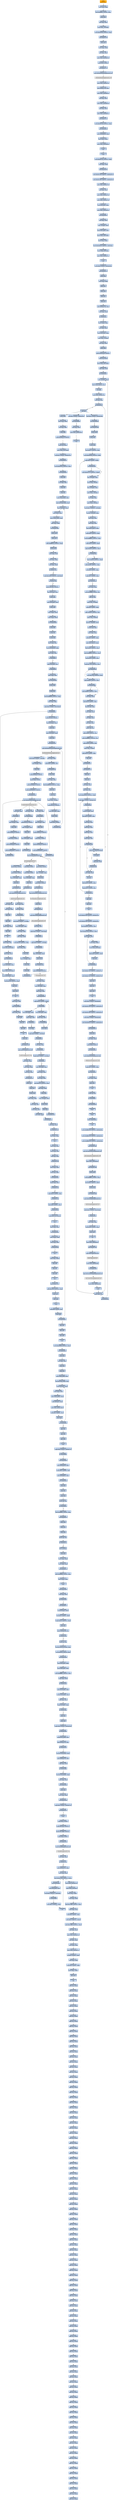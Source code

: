 digraph G {
node[shape=rectangle,style=filled,fillcolor=lightsteelblue,color=lightsteelblue]
bgcolor="transparent"
a0x0049dc98pushl_ebp[label="start\npushl %ebp",color="lightgrey",fillcolor="orange"];
a0x0049dc99movl_esp_ebp[label="0x0049dc99\nmovl %esp, %ebp"];
a0x0049dc9baddl_0xffffffecUINT8_esp[label="0x0049dc9b\naddl $0xffffffec<UINT8>, %esp"];
a0x0049dc9epushl_ebx[label="0x0049dc9e\npushl %ebx"];
a0x0049dc9fxorl_eax_eax[label="0x0049dc9f\nxorl %eax, %eax"];
a0x0049dca1movl_eax__20ebp_[label="0x0049dca1\nmovl %eax, -20(%ebp)"];
a0x0049dca4movl_0x49c958UINT32_eax[label="0x0049dca4\nmovl $0x49c958<UINT32>, %eax"];
a0x0049dca9call_0x00407238[label="0x0049dca9\ncall 0x00407238"];
a0x00407238pushl_ebx[label="0x00407238\npushl %ebx"];
a0x00407239movl_eax_ebx[label="0x00407239\nmovl %eax, %ebx"];
a0x0040723bxorl_eax_eax[label="0x0040723b\nxorl %eax, %eax"];
a0x0040723dmovl_eax_0x0049e798[label="0x0040723d\nmovl %eax, 0x0049e798"];
a0x00407242pushl_0x0UINT8[label="0x00407242\npushl $0x0<UINT8>"];
a0x00407244call_0x00407174[label="0x00407244\ncall 0x00407174"];
a0x00407174jmp_GetModuleHandleA_kernel32_dll[label="0x00407174\njmp GetModuleHandleA@kernel32.dll"];
GetModuleHandleA_kernel32_dll[label="GetModuleHandleA@kernel32.dll",color="lightgrey",fillcolor="lightgrey"];
a0x00407249movl_eax_0x004a77f8[label="0x00407249\nmovl %eax, 0x004a77f8"];
a0x0040724emovl_0x004a77f8_eax[label="0x0040724e\nmovl 0x004a77f8, %eax"];
a0x00407253movl_eax_0x0049e7a4[label="0x00407253\nmovl %eax, 0x0049e7a4"];
a0x00407258xorl_eax_eax[label="0x00407258\nxorl %eax, %eax"];
a0x0040725amovl_eax_0x0049e7a8[label="0x0040725a\nmovl %eax, 0x0049e7a8"];
a0x0040725fxorl_eax_eax[label="0x0040725f\nxorl %eax, %eax"];
a0x00407261movl_eax_0x0049e7ac[label="0x00407261\nmovl %eax, 0x0049e7ac"];
a0x00407266call_0x0040722c[label="0x00407266\ncall 0x0040722c"];
a0x0040722cmovl_0x49e7a0UINT32_eax[label="0x0040722c\nmovl $0x49e7a0<UINT32>, %eax"];
a0x00407231call_0x00406b54[label="0x00407231\ncall 0x00406b54"];
a0x00406b54movl_0x0049e040_edx[label="0x00406b54\nmovl 0x0049e040, %edx"];
a0x00406b5amovl_edx_eax_[label="0x00406b5a\nmovl %edx, (%eax)"];
a0x00406b5cmovl_eax_0x0049e040[label="0x00406b5c\nmovl %eax, 0x0049e040"];
a0x00406b61ret[label="0x00406b61\nret"];
a0x00407236ret[label="0x00407236\nret"];
a0x0040726bmovl_0x49e7a0UINT32_edx[label="0x0040726b\nmovl $0x49e7a0<UINT32>, %edx"];
a0x00407270movl_ebx_eax[label="0x00407270\nmovl %ebx, %eax"];
a0x00407272call_0x00404cd8[label="0x00407272\ncall 0x00404cd8"];
a0x00404cd8movl_0x401258UINT32_0x004a5014[label="0x00404cd8\nmovl $0x401258<UINT32>, 0x004a5014"];
a0x00404ce2movl_0x401268UINT32_0x004a5018[label="0x00404ce2\nmovl $0x401268<UINT32>, 0x004a5018"];
a0x00404cecmovl_eax_0x004a77d0[label="0x00404cec\nmovl %eax, 0x004a77d0"];
a0x00404cf1xorl_eax_eax[label="0x00404cf1\nxorl %eax, %eax"];
a0x00404cf3movl_eax_0x004a77d4[label="0x00404cf3\nmovl %eax, 0x004a77d4"];
a0x00404cf8movl_edx_0x004a77d8[label="0x00404cf8\nmovl %edx, 0x004a77d8"];
a0x00404cfemovl_0x4edx__eax[label="0x00404cfe\nmovl 0x4(%edx), %eax"];
a0x00404d01movl_eax_0x004a5030[label="0x00404d01\nmovl %eax, 0x004a5030"];
a0x00404d06call_0x00404bc4[label="0x00404d06\ncall 0x00404bc4"];
a0x00404bc4xorl_edx_edx[label="0x00404bc4\nxorl %edx, %edx"];
a0x00404bc6leal__12ebp__eax[label="0x00404bc6\nleal -12(%ebp), %eax"];
a0x00404bc9movl_fs_edx__ecx[label="0x00404bc9\nmovl %fs:(%edx), %ecx"];
a0x00404bccmovl_eax_fs_edx_[label="0x00404bcc\nmovl %eax, %fs:(%edx)"];
a0x00404bcfmovl_ecx_eax_[label="0x00404bcf\nmovl %ecx, (%eax)"];
a0x00404bd1movl_0x404b24UINT32_0x4eax_[label="0x00404bd1\nmovl $0x404b24<UINT32>, 0x4(%eax)"];
a0x00404bd8movl_ebp_0x8eax_[label="0x00404bd8\nmovl %ebp, 0x8(%eax)"];
a0x00404bdbmovl_eax_0x004a77cc[label="0x00404bdb\nmovl %eax, 0x004a77cc"];
a0x00404be0ret[label="0x00404be0\nret"];
a0x00404d0bmovb_0x0UINT8_0x004a5038[label="0x00404d0b\nmovb $0x0<UINT8>, 0x004a5038"];
a0x00404d12call_0x00404c70[label="0x00404d12\ncall 0x00404c70"];
a0x00404c70pushl_ebp[label="0x00404c70\npushl %ebp"];
a0x00404c71movl_esp_ebp[label="0x00404c71\nmovl %esp, %ebp"];
a0x00404c73pushl_ecx[label="0x00404c73\npushl %ecx"];
a0x00404c74pushl_ebx[label="0x00404c74\npushl %ebx"];
a0x00404c75pushl_esi[label="0x00404c75\npushl %esi"];
a0x00404c76pushl_edi[label="0x00404c76\npushl %edi"];
a0x00404c77movl_0x004a77d0_eax[label="0x00404c77\nmovl 0x004a77d0, %eax"];
a0x00404c7ctestl_eax_eax[label="0x00404c7c\ntestl %eax, %eax"];
a0x00404c7eje_0x00404cd1[label="0x00404c7e\nje 0x00404cd1"];
a0x00404c80movl_eax__edi[label="0x00404c80\nmovl (%eax), %edi"];
a0x00404c82xorl_ebx_ebx[label="0x00404c82\nxorl %ebx, %ebx"];
a0x00404c84movl_0x4eax__eax[label="0x00404c84\nmovl 0x4(%eax), %eax"];
a0x00404c87movl_eax__4ebp_[label="0x00404c87\nmovl %eax, -4(%ebp)"];
a0x00404c8axorl_eax_eax[label="0x00404c8a\nxorl %eax, %eax"];
a0x00404c8cpushl_ebp[label="0x00404c8c\npushl %ebp"];
a0x00404c8dpushl_0x404cbdUINT32[label="0x00404c8d\npushl $0x404cbd<UINT32>"];
a0x00404c92pushl_fs_eax_[label="0x00404c92\npushl %fs:(%eax)"];
a0x00404c95movl_esp_fs_eax_[label="0x00404c95\nmovl %esp, %fs:(%eax)"];
a0x00404c98cmpl_ebx_edi[label="0x00404c98\ncmpl %ebx, %edi"];
a0x00404c9ajle_0x00404cb3[label="0x00404c9a\njle 0x00404cb3"];
a0x00404c9cmovl__4ebp__eax[label="0x00404c9c\nmovl -4(%ebp), %eax"];
a0x00404c9fmovl_eaxebx8__esi[label="0x00404c9f\nmovl (%eax,%ebx,8), %esi"];
a0x00404ca2incl_ebx[label="0x00404ca2\nincl %ebx"];
a0x00404ca3movl_ebx_0x004a77d4[label="0x00404ca3\nmovl %ebx, 0x004a77d4"];
a0x00404ca9testl_esi_esi[label="0x00404ca9\ntestl %esi, %esi"];
a0x00404cabje_0x00404caf[label="0x00404cab\nje 0x00404caf"];
a0x00404cafcmpl_ebx_edi[label="0x00404caf\ncmpl %ebx, %edi"];
a0x00404cb1jg_0x00404c9c[label="0x00404cb1\njg 0x00404c9c"];
a0x00404cadcall_esi[label="0x00404cad\ncall %esi"];
a0x0049d000subl_0x1UINT8_0x004a55b8[label="0x0049d000\nsubl $0x1<UINT8>, 0x004a55b8"];
a0x0049d007jae_0x0049d094[label="0x0049d007\njae 0x0049d094"];
a0x0049d00dcall_0x00402cb8[label="0x0049d00d\ncall 0x00402cb8"];
a0x00402cb8pushl_ebx[label="0x00402cb8\npushl %ebx"];
a0x00402cb9pushl_esi[label="0x00402cb9\npushl %esi"];
a0x00402cbapushl_edi[label="0x00402cba\npushl %edi"];
a0x00402cbbmovl_0x37UINT32_esi[label="0x00402cbb\nmovl $0x37<UINT32>, %esi"];
a0x00402cc0movl_0x49e068UINT32_ebx[label="0x00402cc0\nmovl $0x49e068<UINT32>, %ebx"];
a0x00402cc5cmpl_0x0UINT8_ebx_[label="0x00402cc5\ncmpl $0x0<UINT8>, (%ebx)"];
a0x00402cc8jne_0x00402cd0[label="0x00402cc8\njne 0x00402cd0"];
a0x00402cd0leal__28ebx__eax[label="0x00402cd0\nleal -28(%ebx), %eax"];
a0x00402cd3movl_eax__8ebx_[label="0x00402cd3\nmovl %eax, -8(%ebx)"];
a0x00402cd6leal__28ebx__eax[label="0x00402cd6\nleal -28(%ebx), %eax"];
a0x00402cd9movl_eax__24ebx_[label="0x00402cd9\nmovl %eax, -24(%ebx)"];
a0x00402cdcxorl_eax_eax[label="0x00402cdc\nxorl %eax, %eax"];
a0x00402cdemovl_eax__16ebx_[label="0x00402cde\nmovl %eax, -16(%ebx)"];
a0x00402ce1movl_0x1UINT32__20ebx_[label="0x00402ce1\nmovl $0x1<UINT32>, -20(%ebx)"];
a0x00402ce8movzwl__26ebx__eax[label="0x00402ce8\nmovzwl -26(%ebx), %eax"];
a0x00402cecaddl_eax_eax[label="0x00402cec\naddl %eax, %eax"];
a0x00402ceeaddl_eax_eax[label="0x00402cee\naddl %eax, %eax"];
a0x00402cf0leal_eaxeax2__eax[label="0x00402cf0\nleal (%eax,%eax,2), %eax"];
a0x00402cf3addl_0xefUINT32_eax[label="0x00402cf3\naddl $0xef<UINT32>, %eax"];
a0x00402cf8andl_0xffffff00UINT32_eax[label="0x00402cf8\nandl $0xffffff00<UINT32>, %eax"];
a0x00402cfdaddl_0x30UINT8_eax[label="0x00402cfd\naddl $0x30<UINT8>, %eax"];
a0x00402d00cmpl_0xb30UINT32_eax[label="0x00402d00\ncmpl $0xb30<UINT32>, %eax"];
a0x00402d05jae_0x00402d0c[label="0x00402d05\njae 0x00402d0c"];
a0x00402d07movl_0xb30UINT32_eax[label="0x00402d07\nmovl $0xb30<UINT32>, %eax"];
a0x00402d0caddl_0x4d0UINT32_eax[label="0x00402d0c\naddl $0x4d0<UINT32>, %eax"];
a0x00402d11shrl_0xdUINT8_eax[label="0x00402d11\nshrl $0xd<UINT8>, %eax"];
a0x00402d14cmpl_0x7UINT8_eax[label="0x00402d14\ncmpl $0x7<UINT8>, %eax"];
a0x00402d17jbe_0x00402d1e[label="0x00402d17\njbe 0x00402d1e"];
a0x00402d1emovl_eax_ecx[label="0x00402d1e\nmovl %eax, %ecx"];
a0x00402d20movb_0xffffffffUINT8_dl[label="0x00402d20\nmovb $0xffffffff<UINT8>, %dl"];
a0x00402d22shlb_cl_dl[label="0x00402d22\nshlb %cl, %dl"];
a0x00402d24movb_dl__27ebx_[label="0x00402d24\nmovb %dl, -27(%ebx)"];
a0x00402d27shll_0xdUINT8_eax[label="0x00402d27\nshll $0xd<UINT8>, %eax"];
a0x00402d2aaddw_0xb30UINT16_ax[label="0x00402d2a\naddw $0xb30<UINT16>, %ax"];
a0x00402d2emovw_ax__4ebx_[label="0x00402d2e\nmovw %ax, -4(%ebx)"];
a0x00402d32movzwl__26ebx__edi[label="0x00402d32\nmovzwl -26(%ebx), %edi"];
a0x00402d36movzwl_di_eax[label="0x00402d36\nmovzwl %di, %eax"];
a0x00402d39movl_eax_ecx[label="0x00402d39\nmovl %eax, %ecx"];
a0x00402d3bshll_0x4UINT8_ecx[label="0x00402d3b\nshll $0x4<UINT8>, %ecx"];
a0x00402d3eleal_ecxecx2__ecx[label="0x00402d3e\nleal (%ecx,%ecx,2), %ecx"];
a0x00402d41addl_0xefUINT32_ecx[label="0x00402d41\naddl $0xef<UINT32>, %ecx"];
a0x00402d47andl_0xffffff00UINT32_ecx[label="0x00402d47\nandl $0xffffff00<UINT32>, %ecx"];
a0x00402d4daddl_0x30UINT8_ecx[label="0x00402d4d\naddl $0x30<UINT8>, %ecx"];
a0x00402d50cmpl_0x7330UINT32_ecx[label="0x00402d50\ncmpl $0x7330<UINT32>, %ecx"];
a0x00402d56jae_0x00402d5d[label="0x00402d56\njae 0x00402d5d"];
a0x00402d58movl_0x7330UINT32_ecx[label="0x00402d58\nmovl $0x7330<UINT32>, %ecx"];
a0x00402d5dcmpl_0xff30UINT32_ecx[label="0x00402d5d\ncmpl $0xff30<UINT32>, %ecx"];
a0x00402d63jbe_0x00402d6a[label="0x00402d63\njbe 0x00402d6a"];
a0x00402d6amovl_ecx_eax[label="0x00402d6a\nmovl %ecx, %eax"];
a0x00402d6csubl_0x20UINT8_eax[label="0x00402d6c\nsubl $0x20<UINT8>, %eax"];
a0x00402d6fmovzwl_di_edx[label="0x00402d6f\nmovzwl %di, %edx"];
a0x00402d72movl_edx_ecx[label="0x00402d72\nmovl %edx, %ecx"];
a0x00402d74xorl_edx_edx[label="0x00402d74\nxorl %edx, %edx"];
a0x00402d76divl_ecx_eax[label="0x00402d76\ndivl %ecx, %eax"];
a0x00402d78imulw_di_ax[label="0x00402d78\nimulw %di, %ax"];
a0x00402d7baddw_0xefUINT16_ax[label="0x00402d7b\naddw $0xef<UINT16>, %ax"];
a0x00402d7fandw_0xffffff00UINT16_ax[label="0x00402d7f\nandw $0xffffff00<UINT16>, %ax"];
a0x00402d83addw_0x30UINT8_ax[label="0x00402d83\naddw $0x30<UINT8>, %ax"];
a0x00402d87movw_ax__2ebx_[label="0x00402d87\nmovw %ax, -2(%ebx)"];
a0x00402d8baddl_0x20UINT8_ebx[label="0x00402d8b\naddl $0x20<UINT8>, %ebx"];
a0x00402d8edecl_esi[label="0x00402d8e\ndecl %esi"];
a0x00402d8fjne_0x00402cc5[label="0x00402d8f\njne 0x00402cc5"];
a0x00402ccamovl_0x40157cUINT32_ebx_[label="0x00402cca\nmovl $0x40157c<UINT32>, (%ebx)"];
a0x00402d65movl_0xff30UINT32_ecx[label="0x00402d65\nmovl $0xff30<UINT32>, %ecx"];
a0x00402d95call_0x00402c74[label="0x00402d95\ncall 0x00402c74"];
a0x00402c74pushl_esi[label="0x00402c74\npushl %esi"];
a0x00402c75pushl_edi[label="0x00402c75\npushl %edi"];
a0x00402c76xorl_eax_eax[label="0x00402c76\nxorl %eax, %eax"];
a0x00402c78xorl_esi_esi[label="0x00402c78\nxorl %esi, %esi"];
a0x00402c7amovl_0x49e04eUINT32_edx[label="0x00402c7a\nmovl $0x49e04e<UINT32>, %edx"];
a0x00402c7fcmpb_0x0UINT8_0x004a5706[label="0x00402c7f\ncmpb $0x0<UINT8>, 0x004a5706"];
a0x00402c86je_0x00402c8d[label="0x00402c86\nje 0x00402c8d"];
a0x00402c8dmovzwl_edx__edi[label="0x00402c8d\nmovzwl (%edx), %edi"];
a0x00402c90shrl_0x3UINT8_edi[label="0x00402c90\nshrl $0x3<UINT8>, %edi"];
a0x00402c93movl_esi_ecx[label="0x00402c93\nmovl %esi, %ecx"];
a0x00402c95addl_ecx_ecx[label="0x00402c95\naddl %ecx, %ecx"];
a0x00402c97addl_ecx_ecx[label="0x00402c97\naddl %ecx, %ecx"];
a0x00402c99cmpl_eax_edi[label="0x00402c99\ncmpl %eax, %edi"];
a0x00402c9bjbe_0x00402ca8[label="0x00402c9b\njbe 0x00402ca8"];
a0x00402c9dmovb_cl_0x4a55c0eax_[label="0x00402c9d\nmovb %cl, 0x4a55c0(%eax)"];
a0x00402ca3incl_eax[label="0x00402ca3\nincl %eax"];
a0x00402ca4cmpl_eax_edi[label="0x00402ca4\ncmpl %eax, %edi"];
a0x00402ca6ja_0x00402c9d[label="0x00402ca6\nja 0x00402c9d"];
a0x00402ca8movl_edi_eax[label="0x00402ca8\nmovl %edi, %eax"];
a0x00402caaincl_esi[label="0x00402caa\nincl %esi"];
a0x00402cabaddl_0x20UINT8_edx[label="0x00402cab\naddl $0x20<UINT8>, %edx"];
a0x00402caecmpl_0x37UINT8_esi[label="0x00402cae\ncmpl $0x37<UINT8>, %esi"];
a0x00402cb1jne_0x00402c7f[label="0x00402cb1\njne 0x00402c7f"];
a0x00402cb3popl_edi[label="0x00402cb3\npopl %edi"];
a0x00402cb4popl_esi[label="0x00402cb4\npopl %esi"];
a0x00402cb5ret[label="0x00402cb5\nret"];
a0x00402d9amovl_0x4a5708UINT32_0x004a5708[label="0x00402d9a\nmovl $0x4a5708<UINT32>, 0x004a5708"];
a0x00402da4movl_0x4a5708UINT32_0x004a570c[label="0x00402da4\nmovl $0x4a5708<UINT32>, 0x004a570c"];
a0x00402daemovl_0x400UINT32_esi[label="0x00402dae\nmovl $0x400<UINT32>, %esi"];
a0x00402db3movl_0x4a57a8UINT32_edx[label="0x00402db3\nmovl $0x4a57a8<UINT32>, %edx"];
a0x00402db8movl_edx_eax[label="0x00402db8\nmovl %edx, %eax"];
a0x00402dbamovl_eax_eax_[label="0x00402dba\nmovl %eax, (%eax)"];
a0x00402dbcmovl_eax_0x4eax_[label="0x00402dbc\nmovl %eax, 0x4(%eax)"];
a0x00402dbfaddl_0x8UINT8_edx[label="0x00402dbf\naddl $0x8<UINT8>, %edx"];
a0x00402dc2decl_esi[label="0x00402dc2\ndecl %esi"];
a0x00402dc3jne_0x00402db8[label="0x00402dc3\njne 0x00402db8"];
a0x00402dc5movl_0x4a77acUINT32_0x004a77ac[label="0x00402dc5\nmovl $0x4a77ac<UINT32>, 0x004a77ac"];
a0x00402dcfmovl_0x4a77acUINT32_0x004a77b0[label="0x00402dcf\nmovl $0x4a77ac<UINT32>, 0x004a77b0"];
a0x00402dd9popl_edi[label="0x00402dd9\npopl %edi"];
a0x00402ddapopl_esi[label="0x00402dda\npopl %esi"];
a0x00402ddbpopl_ebx[label="0x00402ddb\npopl %ebx"];
a0x00402ddcret[label="0x00402ddc\nret"];
a0x0049d012movb_0x2UINT8_0x0049e00c[label="0x0049d012\nmovb $0x2<UINT8>, 0x0049e00c"];
a0x0049d019movl_0x401258UINT32_0x004a5014[label="0x0049d019\nmovl $0x401258<UINT32>, 0x004a5014"];
a0x0049d023movl_0x401268UINT32_0x004a5018[label="0x0049d023\nmovl $0x401268<UINT32>, 0x004a5018"];
a0x0049d02dmovb_0x2UINT8_0x004a504e[label="0x0049d02d\nmovb $0x2<UINT8>, 0x004a504e"];
a0x0049d034movl_0x4060c0UINT32_0x004a5000[label="0x0049d034\nmovl $0x4060c0<UINT32>, 0x004a5000"];
a0x0049d03ecall_0x00403f14[label="0x0049d03e\ncall 0x00403f14"];
a0x00403f14pushl_ebx[label="0x00403f14\npushl %ebx"];
a0x00403f15xorl_ebx_ebx[label="0x00403f15\nxorl %ebx, %ebx"];
a0x00403f17pushl_0x0UINT8[label="0x00403f17\npushl $0x0<UINT8>"];
a0x00403f19call_0x00403f0c[label="0x00403f19\ncall 0x00403f0c"];
a0x00403f0cjmp_GetKeyboardType_user32_dll[label="0x00403f0c\njmp GetKeyboardType@user32.dll"];
GetKeyboardType_user32_dll[label="GetKeyboardType@user32.dll",color="lightgrey",fillcolor="lightgrey"];
a0x00403f1ecmpl_0x7UINT8_eax[label="0x00403f1e\ncmpl $0x7<UINT8>, %eax"];
a0x00403f21jne_0x00403f3f[label="0x00403f21\njne 0x00403f3f"];
a0x00403f3fmovl_ebx_eax[label="0x00403f3f\nmovl %ebx, %eax"];
a0x00403f41popl_ebx[label="0x00403f41\npopl %ebx"];
a0x00403f42ret[label="0x00403f42\nret"];
a0x0049d043testb_al_al[label="0x0049d043\ntestb %al, %al"];
a0x0049d045je_0x0049d04c[label="0x0049d045\nje 0x0049d04c"];
a0x0049d04ccall_0x00404008[label="0x0049d04c\ncall 0x00404008"];
a0x00404008fninit_[label="0x00404008\nfninit "];
a0x0040400afwait_[label="0x0040400a\nfwait "];
a0x0040400bfldcw_0x0049e024[label="0x0040400b\nfldcw 0x0049e024"];
a0x00404011ret[label="0x00404011\nret"];
a0x0049d051movw_0xffffd7b0UINT16_0x004a5054[label="0x0049d051\nmovw $0xffffd7b0<UINT16>, 0x004a5054"];
a0x0049d05amovw_0xffffd7b0UINT16_0x004a5220[label="0x0049d05a\nmovw $0xffffd7b0<UINT16>, 0x004a5220"];
a0x0049d063movw_0xffffd7b0UINT16_0x004a53ec[label="0x0049d063\nmovw $0xffffd7b0<UINT16>, 0x004a53ec"];
a0x0049d06ccall_0x004012d8[label="0x0049d06c\ncall 0x004012d8"];
a0x004012d8jmp_GetCommandLineA_kernel32_dll[label="0x004012d8\njmp GetCommandLineA@kernel32.dll"];
GetCommandLineA_kernel32_dll[label="GetCommandLineA@kernel32.dll",color="lightgrey",fillcolor="lightgrey"];
a0x0049d071movl_eax_0x004a5040[label="0x0049d071\nmovl %eax, 0x004a5040"];
a0x0049d076call_0x00401398[label="0x0049d076\ncall 0x00401398"];
a0x00401398pushl_ebx[label="0x00401398\npushl %ebx"];
a0x00401399addl_0xffffffbcUINT8_esp[label="0x00401399\naddl $0xffffffbc<UINT8>, %esp"];
a0x0040139cmovl_0xaUINT32_ebx[label="0x0040139c\nmovl $0xa<UINT32>, %ebx"];
a0x004013a1pushl_esp[label="0x004013a1\npushl %esp"];
a0x004013a2call_0x00401308[label="0x004013a2\ncall 0x00401308"];
a0x00401308jmp_GetStartupInfoA_kernel32_dll[label="0x00401308\njmp GetStartupInfoA@kernel32.dll"];
GetStartupInfoA_kernel32_dll[label="GetStartupInfoA@kernel32.dll",color="lightgrey",fillcolor="lightgrey"];
a0x004013a7testb_0x1UINT8_0x2cesp_[label="0x004013a7\ntestb $0x1<UINT8>, 0x2c(%esp)"];
a0x004013acje_0x004013b3[label="0x004013ac\nje 0x004013b3"];
a0x004013b3movl_ebx_eax[label="0x004013b3\nmovl %ebx, %eax"];
a0x004013b5addl_0x44UINT8_esp[label="0x004013b5\naddl $0x44<UINT8>, %esp"];
a0x004013b8popl_ebx[label="0x004013b8\npopl %ebx"];
a0x004013b9ret[label="0x004013b9\nret"];
a0x0049d07bmovl_eax_0x004a503c[label="0x0049d07b\nmovl %eax, 0x004a503c"];
a0x0049d080call_0x0040710c[label="0x0049d080\ncall 0x0040710c"];
a0x0040710cjmp_GetACP_kernel32_dll[label="0x0040710c\njmp GetACP@kernel32.dll"];
GetACP_kernel32_dll[label="GetACP@kernel32.dll",color="lightgrey",fillcolor="lightgrey"];
a0x0049d085movl_eax_0x004a55bc[label="0x0049d085\nmovl %eax, 0x004a55bc"];
a0x0049d08acall_0x00401390[label="0x0049d08a\ncall 0x00401390"];
a0x00401390jmp_GetCurrentThreadId_kernel32_dll[label="0x00401390\njmp GetCurrentThreadId@kernel32.dll"];
GetCurrentThreadId_kernel32_dll[label="GetCurrentThreadId@kernel32.dll",color="lightgrey",fillcolor="lightgrey"];
a0x0049d08fmovl_eax_0x004a5034[label="0x0049d08f\nmovl %eax, 0x004a5034"];
a0x0049d094ret[label="0x0049d094\nret"];
a0x0049d098subl_0x1UINT8_0x004a7800[label="0x0049d098\nsubl $0x1<UINT8>, 0x004a7800"];
a0x0049d09fjae_0x0049d0a8[label="0x0049d09f\njae 0x0049d0a8"];
a0x0049d0a1xorl_eax_eax[label="0x0049d0a1\nxorl %eax, %eax"];
a0x0049d0a3movl_eax_0x004a7804[label="0x0049d0a3\nmovl %eax, 0x004a7804"];
a0x0049d0a8ret[label="0x0049d0a8\nret"];
a0x0049d0acpushl_ebp[label="0x0049d0ac\npushl %ebp"];
a0x0049d0admovl_esp_ebp[label="0x0049d0ad\nmovl %esp, %ebp"];
a0x0049d0afxorl_eax_eax[label="0x0049d0af\nxorl %eax, %eax"];
a0x0049d0b1pushl_ebp[label="0x0049d0b1\npushl %ebp"];
a0x0049d0b2pushl_0x49d11eUINT32[label="0x0049d0b2\npushl $0x49d11e<UINT32>"];
a0x0049d0b7pushl_fs_eax_[label="0x0049d0b7\npushl %fs:(%eax)"];
a0x0049d0bamovl_esp_fs_eax_[label="0x0049d0ba\nmovl %esp, %fs:(%eax)"];
a0x0049d0bdsubl_0x1UINT8_0x004a7918[label="0x0049d0bd\nsubl $0x1<UINT8>, 0x004a7918"];
a0x0049d0c4jae_0x0049d110[label="0x0049d0c4\njae 0x0049d110"];
a0x0049d0c6movl_0x40f79cUINT32_eax[label="0x0049d0c6\nmovl $0x40f79c<UINT32>, %eax"];
a0x0049d0cbcall_0x00404d18[label="0x0049d0cb\ncall 0x00404d18"];
a0x00404d18pushl_ebx[label="0x00404d18\npushl %ebx"];
a0x00404d19xorl_ebx_ebx[label="0x00404d19\nxorl %ebx, %ebx"];
a0x00404d1bpushl_edi[label="0x00404d1b\npushl %edi"];
a0x00404d1cpushl_esi[label="0x00404d1c\npushl %esi"];
a0x00404d1dmovl_eaxebx__edi[label="0x00404d1d\nmovl (%eax,%ebx), %edi"];
a0x00404d20leal_0x4eaxebx__esi[label="0x00404d20\nleal 0x4(%eax,%ebx), %esi"];
a0x00404d24movl_0x4esi__eax[label="0x00404d24\nmovl 0x4(%esi), %eax"];
a0x00404d27movl_esi__edx[label="0x00404d27\nmovl (%esi), %edx"];
a0x00404d29movl_eaxebx__eax[label="0x00404d29\nmovl (%eax,%ebx), %eax"];
a0x00404d2caddl_ebx_edx[label="0x00404d2c\naddl %ebx, %edx"];
a0x00404d2ecall_0x004070b4[label="0x00404d2e\ncall 0x004070b4"];
a0x004070b4pushl_ebx[label="0x004070b4\npushl %ebx"];
a0x004070b5pushl_esi[label="0x004070b5\npushl %esi"];
a0x004070b6addl_0xfffff004UINT32_esp[label="0x004070b6\naddl $0xfffff004<UINT32>, %esp"];
a0x004070bcpushl_eax[label="0x004070bc\npushl %eax"];
a0x004070bdmovl_edx_esi[label="0x004070bd\nmovl %edx, %esi"];
a0x004070bfmovl_eax_ebx[label="0x004070bf\nmovl %eax, %ebx"];
a0x004070c1testl_ebx_ebx[label="0x004070c1\ntestl %ebx, %ebx"];
a0x004070c3je_0x00407102[label="0x004070c3\nje 0x00407102"];
a0x004070c5cmpl_0x10000UINT32_0x4ebx_[label="0x004070c5\ncmpl $0x10000<UINT32>, 0x4(%ebx)"];
a0x004070ccjnl_0x004070f8[label="0x004070cc\njnl 0x004070f8"];
a0x004070cepushl_0x1000UINT32[label="0x004070ce\npushl $0x1000<UINT32>"];
a0x004070d3leal_0x4esp__eax[label="0x004070d3\nleal 0x4(%esp), %eax"];
a0x004070d7pushl_eax[label="0x004070d7\npushl %eax"];
a0x004070d8movl_0x4ebx__eax[label="0x004070d8\nmovl 0x4(%ebx), %eax"];
a0x004070dbpushl_eax[label="0x004070db\npushl %eax"];
a0x004070dcmovl_ebx__eax[label="0x004070dc\nmovl (%ebx), %eax"];
a0x004070demovl_eax__eax[label="0x004070de\nmovl (%eax), %eax"];
a0x004070e0call_0x004065d8[label="0x004070e0\ncall 0x004065d8"];
a0x004065d8pushl_ebx[label="0x004065d8\npushl %ebx"];
a0x004065d9pushl_esi[label="0x004065d9\npushl %esi"];
a0x004065dapushl_edi[label="0x004065da\npushl %edi"];
a0x004065dbmovl_eax_esi[label="0x004065db\nmovl %eax, %esi"];
a0x004065ddmovl_0x0049e040_ebx[label="0x004065dd\nmovl 0x0049e040, %ebx"];
a0x004065e3testl_ebx_ebx[label="0x004065e3\ntestl %ebx, %ebx"];
a0x004065e5je_0x00406607[label="0x004065e5\nje 0x00406607"];
a0x004065e7cmpl_0x4ebx__esi[label="0x004065e7\ncmpl 0x4(%ebx), %esi"];
a0x004065eaje_0x004065f6[label="0x004065ea\nje 0x004065f6"];
a0x004065f6movl_ebx_eax[label="0x004065f6\nmovl %ebx, %eax"];
a0x004065f8call_0x00406590[label="0x004065f8\ncall 0x00406590"];
a0x00406590pushl_ebx[label="0x00406590\npushl %ebx"];
a0x00406591pushl_esi[label="0x00406591\npushl %esi"];
a0x00406592addl_0xfffffef8UINT32_esp[label="0x00406592\naddl $0xfffffef8<UINT32>, %esp"];
a0x00406598movl_eax_ebx[label="0x00406598\nmovl %eax, %ebx"];
a0x0040659acmpl_0x0UINT8_0x10ebx_[label="0x0040659a\ncmpl $0x0<UINT8>, 0x10(%ebx)"];
a0x0040659ejne_0x004065cb[label="0x0040659e\njne 0x004065cb"];
a0x004065a0pushl_0x105UINT32[label="0x004065a0\npushl $0x105<UINT32>"];
a0x004065a5leal_0x4esp__eax[label="0x004065a5\nleal 0x4(%esp), %eax"];
a0x004065a9pushl_eax[label="0x004065a9\npushl %eax"];
a0x004065aamovl_0x4ebx__eax[label="0x004065aa\nmovl 0x4(%ebx), %eax"];
a0x004065adpushl_eax[label="0x004065ad\npushl %eax"];
a0x004065aecall_0x004012f0[label="0x004065ae\ncall 0x004012f0"];
a0x004012f0jmp_GetModuleFileNameA_kernel32_dll[label="0x004012f0\njmp GetModuleFileNameA@kernel32.dll"];
GetModuleFileNameA_kernel32_dll[label="GetModuleFileNameA@kernel32.dll",color="lightgrey",fillcolor="lightgrey"];
a0x004065b3movl_esp_eax[label="0x004065b3\nmovl %esp, %eax"];
a0x004065b5movb_0x1UINT8_dl[label="0x004065b5\nmovb $0x1<UINT8>, %dl"];
a0x004065b7call_0x004067f4[label="0x004065b7\ncall 0x004067f4"];
a0x004067f4pushl_ebp[label="0x004067f4\npushl %ebp"];
a0x004067f5movl_esp_ebp[label="0x004067f5\nmovl %esp, %ebp"];
a0x004067f7addl_0xfffffee0UINT32_esp[label="0x004067f7\naddl $0xfffffee0<UINT32>, %esp"];
a0x004067fdpushl_ebx[label="0x004067fd\npushl %ebx"];
a0x004067fepushl_esi[label="0x004067fe\npushl %esi"];
a0x004067ffmovl_eax__4ebp_[label="0x004067ff\nmovl %eax, -4(%ebp)"];
a0x00406802pushl_0x105UINT32[label="0x00406802\npushl $0x105<UINT32>"];
a0x00406807leal__285ebp__eax[label="0x00406807\nleal -285(%ebp), %eax"];
a0x0040680dpushl_eax[label="0x0040680d\npushl %eax"];
a0x0040680epushl_0x0UINT8[label="0x0040680e\npushl $0x0<UINT8>"];
a0x00406810call_0x004012f0[label="0x00406810\ncall 0x004012f0"];
a0x00406815movb_0x0UINT8__18ebp_[label="0x00406815\nmovb $0x0<UINT8>, -18(%ebp)"];
a0x00406819leal__8ebp__eax[label="0x00406819\nleal -8(%ebp), %eax"];
a0x0040681cpushl_eax[label="0x0040681c\npushl %eax"];
a0x0040681dpushl_0xf0019UINT32[label="0x0040681d\npushl $0xf0019<UINT32>"];
a0x00406822pushl_0x0UINT8[label="0x00406822\npushl $0x0<UINT8>"];
a0x00406824pushl_0x406a24UINT32[label="0x00406824\npushl $0x406a24<UINT32>"];
a0x00406829pushl_0x80000001UINT32[label="0x00406829\npushl $0x80000001<UINT32>"];
a0x0040682ecall_0x00401348[label="0x0040682e\ncall 0x00401348"];
a0x00401348jmp_RegOpenKeyExA_advapi32_dll[label="0x00401348\njmp RegOpenKeyExA@advapi32.dll"];
RegOpenKeyExA_advapi32_dll[label="RegOpenKeyExA@advapi32.dll",color="lightgrey",fillcolor="lightgrey"];
a0x00406833testl_eax_eax[label="0x00406833\ntestl %eax, %eax"];
a0x00406835je_0x00406877[label="0x00406835\nje 0x00406877"];
a0x00406837leal__8ebp__eax[label="0x00406837\nleal -8(%ebp), %eax"];
a0x0040683apushl_eax[label="0x0040683a\npushl %eax"];
a0x0040683bpushl_0xf0019UINT32[label="0x0040683b\npushl $0xf0019<UINT32>"];
a0x00406840pushl_0x0UINT8[label="0x00406840\npushl $0x0<UINT8>"];
a0x00406842pushl_0x406a24UINT32[label="0x00406842\npushl $0x406a24<UINT32>"];
a0x00406847pushl_0x80000002UINT32[label="0x00406847\npushl $0x80000002<UINT32>"];
a0x0040684ccall_0x00401348[label="0x0040684c\ncall 0x00401348"];
a0x00406851testl_eax_eax[label="0x00406851\ntestl %eax, %eax"];
a0x00406853je_0x00406877[label="0x00406853\nje 0x00406877"];
a0x00406855leal__8ebp__eax[label="0x00406855\nleal -8(%ebp), %eax"];
a0x00406858pushl_eax[label="0x00406858\npushl %eax"];
a0x00406859pushl_0xf0019UINT32[label="0x00406859\npushl $0xf0019<UINT32>"];
a0x0040685epushl_0x0UINT8[label="0x0040685e\npushl $0x0<UINT8>"];
a0x00406860pushl_0x406a40UINT32[label="0x00406860\npushl $0x406a40<UINT32>"];
a0x00406865pushl_0x80000001UINT32[label="0x00406865\npushl $0x80000001<UINT32>"];
a0x0040686acall_0x00401348[label="0x0040686a\ncall 0x00401348"];
a0x0040686ftestl_eax_eax[label="0x0040686f\ntestl %eax, %eax"];
a0x00406871jne_0x00406900[label="0x00406871\njne 0x00406900"];
a0x00406900pushl_0x105UINT32[label="0x00406900\npushl $0x105<UINT32>"];
a0x00406905movl__4ebp__eax[label="0x00406905\nmovl -4(%ebp), %eax"];
a0x00406908pushl_eax[label="0x00406908\npushl %eax"];
a0x00406909leal__285ebp__eax[label="0x00406909\nleal -285(%ebp), %eax"];
a0x0040690fpushl_eax[label="0x0040690f\npushl %eax"];
a0x00406910call_0x00401328[label="0x00406910\ncall 0x00401328"];
a0x00401328jmp_lstrcpynA_kernel32_dll[label="0x00401328\njmp lstrcpynA@kernel32.dll"];
lstrcpynA_kernel32_dll[label="lstrcpynA@kernel32.dll",color="lightgrey",fillcolor="lightgrey"];
a0x00406915pushl_0x5UINT8[label="0x00406915\npushl $0x5<UINT8>"];
a0x00406917leal__13ebp__eax[label="0x00406917\nleal -13(%ebp), %eax"];
a0x0040691apushl_eax[label="0x0040691a\npushl %eax"];
a0x0040691bpushl_0x3UINT8[label="0x0040691b\npushl $0x3<UINT8>"];
a0x0040691dcall_0x00401310[label="0x0040691d\ncall 0x00401310"];
a0x00401310jmp_GetThreadLocale_kernel32_dll[label="0x00401310\njmp GetThreadLocale@kernel32.dll"];
GetThreadLocale_kernel32_dll[label="GetThreadLocale@kernel32.dll",color="lightgrey",fillcolor="lightgrey"];
a0x00406922pushl_eax[label="0x00406922\npushl %eax"];
a0x00406923call_0x004012e8[label="0x00406923\ncall 0x004012e8"];
a0x004012e8jmp_GetLocaleInfoA_kernel32_dll[label="0x004012e8\njmp GetLocaleInfoA@kernel32.dll"];
GetLocaleInfoA_kernel32_dll[label="GetLocaleInfoA@kernel32.dll",color="lightgrey",fillcolor="lightgrey"];
a0x00406928xorl_esi_esi[label="0x00406928\nxorl %esi, %esi"];
a0x0040692acmpb_0x0UINT8__285ebp_[label="0x0040692a\ncmpb $0x0<UINT8>, -285(%ebp)"];
a0x00406931je_0x00406a1a[label="0x00406931\nje 0x00406a1a"];
a0x00406937cmpb_0x0UINT8__13ebp_[label="0x00406937\ncmpb $0x0<UINT8>, -13(%ebp)"];
a0x0040693bjne_0x00406947[label="0x0040693b\njne 0x00406947"];
a0x00406947leal__285ebp__eax[label="0x00406947\nleal -285(%ebp), %eax"];
a0x0040694dpushl_eax[label="0x0040694d\npushl %eax"];
a0x0040694ecall_0x00401330[label="0x0040694e\ncall 0x00401330"];
a0x00401330jmp_lstrlenA_kernel32_dll[label="0x00401330\njmp lstrlenA@kernel32.dll"];
lstrlenA_kernel32_dll[label="lstrlenA@kernel32.dll",color="lightgrey",fillcolor="lightgrey"];
a0x00406953movl_eax_ebx[label="0x00406953\nmovl %eax, %ebx"];
a0x00406955leal__285ebp__eax[label="0x00406955\nleal -285(%ebp), %eax"];
a0x0040695baddl_eax_ebx[label="0x0040695b\naddl %eax, %ebx"];
a0x0040695djmp_0x00406960[label="0x0040695d\njmp 0x00406960"];
a0x00406960cmpb_0x2eUINT8_ebx_[label="0x00406960\ncmpb $0x2e<UINT8>, (%ebx)"];
a0x00406963je_0x0040696f[label="0x00406963\nje 0x0040696f"];
a0x00406965leal__285ebp__eax[label="0x00406965\nleal -285(%ebp), %eax"];
a0x0040696bcmpl_eax_ebx[label="0x0040696b\ncmpl %eax, %ebx"];
a0x0040696djne_0x0040695f[label="0x0040696d\njne 0x0040695f"];
a0x0040695fdecl_ebx[label="0x0040695f\ndecl %ebx"];
a0x0040696fleal__285ebp__eax[label="0x0040696f\nleal -285(%ebp), %eax"];
a0x00406975cmpl_eax_ebx[label="0x00406975\ncmpl %eax, %ebx"];
a0x00406977je_0x00406a1a[label="0x00406977\nje 0x00406a1a"];
a0x0040697dincl_ebx[label="0x0040697d\nincl %ebx"];
a0x0040697ecmpb_0x0UINT8__18ebp_[label="0x0040697e\ncmpb $0x0<UINT8>, -18(%ebp)"];
a0x00406982je_0x004069ac[label="0x00406982\nje 0x004069ac"];
a0x004069actestl_esi_esi[label="0x004069ac\ntestl %esi, %esi"];
a0x004069aejne_0x00406a1a[label="0x004069ae\njne 0x00406a1a"];
a0x004069b0cmpb_0x0UINT8__13ebp_[label="0x004069b0\ncmpb $0x0<UINT8>, -13(%ebp)"];
a0x004069b4je_0x00406a1a[label="0x004069b4\nje 0x00406a1a"];
a0x004069b6leal__285ebp__eax[label="0x004069b6\nleal -285(%ebp), %eax"];
a0x004069bcmovl_ebx_edx[label="0x004069bc\nmovl %ebx, %edx"];
a0x004069besubl_eax_edx[label="0x004069be\nsubl %eax, %edx"];
a0x004069c0movl_0x105UINT32_eax[label="0x004069c0\nmovl $0x105<UINT32>, %eax"];
a0x004069c5subl_edx_eax[label="0x004069c5\nsubl %edx, %eax"];
a0x004069c7pushl_eax[label="0x004069c7\npushl %eax"];
a0x004069c8leal__13ebp__eax[label="0x004069c8\nleal -13(%ebp), %eax"];
a0x004069cbpushl_eax[label="0x004069cb\npushl %eax"];
a0x004069ccpushl_ebx[label="0x004069cc\npushl %ebx"];
a0x004069cdcall_0x00401328[label="0x004069cd\ncall 0x00401328"];
a0x004069d2pushl_0x2UINT8[label="0x004069d2\npushl $0x2<UINT8>"];
a0x004069d4pushl_0x0UINT8[label="0x004069d4\npushl $0x0<UINT8>"];
a0x004069d6leal__285ebp__eax[label="0x004069d6\nleal -285(%ebp), %eax"];
a0x004069dcpushl_eax[label="0x004069dc\npushl %eax"];
a0x004069ddcall_0x00401318[label="0x004069dd\ncall 0x00401318"];
a0x00401318jmp_LoadLibraryExA_kernel32_dll[label="0x00401318\njmp LoadLibraryExA@kernel32.dll"];
LoadLibraryExA_kernel32_dll[label="LoadLibraryExA@kernel32.dll",color="lightgrey",fillcolor="lightgrey"];
a0x004069e2movl_eax_esi[label="0x004069e2\nmovl %eax, %esi"];
a0x004069e4testl_esi_esi[label="0x004069e4\ntestl %esi, %esi"];
a0x004069e6jne_0x00406a1a[label="0x004069e6\njne 0x00406a1a"];
a0x004069e8movb_0x0UINT8__11ebp_[label="0x004069e8\nmovb $0x0<UINT8>, -11(%ebp)"];
a0x004069ecleal__285ebp__eax[label="0x004069ec\nleal -285(%ebp), %eax"];
a0x004069f2movl_ebx_edx[label="0x004069f2\nmovl %ebx, %edx"];
a0x004069f4subl_eax_edx[label="0x004069f4\nsubl %eax, %edx"];
a0x004069f6movl_0x105UINT32_eax[label="0x004069f6\nmovl $0x105<UINT32>, %eax"];
a0x004069fbsubl_edx_eax[label="0x004069fb\nsubl %edx, %eax"];
a0x004069fdpushl_eax[label="0x004069fd\npushl %eax"];
a0x004069feleal__13ebp__eax[label="0x004069fe\nleal -13(%ebp), %eax"];
a0x00406a01pushl_eax[label="0x00406a01\npushl %eax"];
a0x00406a02pushl_ebx[label="0x00406a02\npushl %ebx"];
a0x00406a03call_0x00401328[label="0x00406a03\ncall 0x00401328"];
a0x00406a08pushl_0x2UINT8[label="0x00406a08\npushl $0x2<UINT8>"];
a0x00406a0apushl_0x0UINT8[label="0x00406a0a\npushl $0x0<UINT8>"];
a0x00406a0cleal__285ebp__eax[label="0x00406a0c\nleal -285(%ebp), %eax"];
a0x00406a12pushl_eax[label="0x00406a12\npushl %eax"];
a0x00406a13call_0x00401318[label="0x00406a13\ncall 0x00401318"];
a0x00406a18movl_eax_esi[label="0x00406a18\nmovl %eax, %esi"];
a0x00406a1amovl_esi_eax[label="0x00406a1a\nmovl %esi, %eax"];
a0x00406a1cpopl_esi[label="0x00406a1c\npopl %esi"];
a0x00406a1dpopl_ebx[label="0x00406a1d\npopl %ebx"];
a0x00406a1emovl_ebp_esp[label="0x00406a1e\nmovl %ebp, %esp"];
a0x00406a20popl_ebp[label="0x00406a20\npopl %ebp"];
a0x00406a21ret[label="0x00406a21\nret"];
a0x004065bcmovl_eax_esi[label="0x004065bc\nmovl %eax, %esi"];
a0x004065bemovl_esi_0x10ebx_[label="0x004065be\nmovl %esi, 0x10(%ebx)"];
a0x004065c1testl_esi_esi[label="0x004065c1\ntestl %esi, %esi"];
a0x004065c3jne_0x004065cb[label="0x004065c3\njne 0x004065cb"];
a0x004065c5movl_0x4ebx__eax[label="0x004065c5\nmovl 0x4(%ebx), %eax"];
a0x004065c8movl_eax_0x10ebx_[label="0x004065c8\nmovl %eax, 0x10(%ebx)"];
a0x004065cbmovl_0x10ebx__eax[label="0x004065cb\nmovl 0x10(%ebx), %eax"];
a0x004065ceaddl_0x108UINT32_esp[label="0x004065ce\naddl $0x108<UINT32>, %esp"];
a0x004065d4popl_esi[label="0x004065d4\npopl %esi"];
a0x004065d5popl_ebx[label="0x004065d5\npopl %ebx"];
a0x004065d6ret[label="0x004065d6\nret"];
a0x004065fdmovl_eax_edi[label="0x004065fd\nmovl %eax, %edi"];
a0x004065ffjmp_0x00406609[label="0x004065ff\njmp 0x00406609"];
a0x00406609movl_edi_eax[label="0x00406609\nmovl %edi, %eax"];
a0x0040660bpopl_edi[label="0x0040660b\npopl %edi"];
a0x0040660cpopl_esi[label="0x0040660c\npopl %esi"];
a0x0040660dpopl_ebx[label="0x0040660d\npopl %ebx"];
a0x0040660eret[label="0x0040660e\nret"];
a0x004070e5pushl_eax[label="0x004070e5\npushl %eax"];
a0x004070e6call_0x00401320[label="0x004070e6\ncall 0x00401320"];
a0x00401320jmp_LoadStringA_user32_dll[label="0x00401320\njmp LoadStringA@user32.dll"];
LoadStringA_user32_dll[label="LoadStringA@user32.dll",color="lightgrey",fillcolor="lightgrey"];
a0x004070ebmovl_eax_ecx[label="0x004070eb\nmovl %eax, %ecx"];
a0x004070edmovl_esp_edx[label="0x004070ed\nmovl %esp, %edx"];
a0x004070efmovl_esi_eax[label="0x004070ef\nmovl %esi, %eax"];
a0x004070f1call_0x0040513c[label="0x004070f1\ncall 0x0040513c"];
a0x0040513cpushl_ebx[label="0x0040513c\npushl %ebx"];
a0x0040513dpushl_esi[label="0x0040513d\npushl %esi"];
a0x0040513epushl_edi[label="0x0040513e\npushl %edi"];
a0x0040513fmovl_eax_ebx[label="0x0040513f\nmovl %eax, %ebx"];
a0x00405141movl_edx_esi[label="0x00405141\nmovl %edx, %esi"];
a0x00405143movl_ecx_edi[label="0x00405143\nmovl %ecx, %edi"];
a0x00405145movl_edi_eax[label="0x00405145\nmovl %edi, %eax"];
a0x00405147call_0x00405110[label="0x00405147\ncall 0x00405110"];
a0x00405110testl_eax_eax[label="0x00405110\ntestl %eax, %eax"];
a0x00405112jle_0x00405138[label="0x00405112\njle 0x00405138"];
a0x00405138xorl_eax_eax[label="0x00405138\nxorl %eax, %eax"];
a0x0040513aret[label="0x0040513a\nret"];
a0x0040514cmovl_edi_ecx[label="0x0040514c\nmovl %edi, %ecx"];
a0x0040514emovl_eax_edi[label="0x0040514e\nmovl %eax, %edi"];
a0x00405150testl_esi_esi[label="0x00405150\ntestl %esi, %esi"];
a0x00405152je_0x0040515d[label="0x00405152\nje 0x0040515d"];
a0x00405154movl_eax_edx[label="0x00405154\nmovl %eax, %edx"];
a0x00405156movl_esi_eax[label="0x00405156\nmovl %esi, %eax"];
a0x00405158call_0x004030cc[label="0x00405158\ncall 0x004030cc"];
a0x004030cccmpl_edx_eax[label="0x004030cc\ncmpl %edx, %eax"];
a0x004030ceje_0x00403101[label="0x004030ce\nje 0x00403101"];
a0x004030d0cmpl_0x20UINT8_ecx[label="0x004030d0\ncmpl $0x20<UINT8>, %ecx"];
a0x004030d3ja_0x00403151[label="0x004030d3\nja 0x00403151"];
a0x004030d5subl_0x8UINT8_ecx[label="0x004030d5\nsubl $0x8<UINT8>, %ecx"];
a0x004030d8jg_0x004030e1[label="0x004030d8\njg 0x004030e1"];
a0x004030dajmp_0x403124ecx4_[label="0x004030da\njmp 0x403124(,%ecx,4)"];
a0x00403101ret[label="0x00403101\nret"];
a0x0040515dmovl_ebx_eax[label="0x0040515d\nmovl %ebx, %eax"];
a0x0040515fcall_0x0040504c[label="0x0040515f\ncall 0x0040504c"];
a0x0040504cmovl_eax__edx[label="0x0040504c\nmovl (%eax), %edx"];
a0x0040504etestl_edx_edx[label="0x0040504e\ntestl %edx, %edx"];
a0x00405050je_0x0040506e[label="0x00405050\nje 0x0040506e"];
a0x0040506eret[label="0x0040506e\nret"];
a0x00405164movl_edi_ebx_[label="0x00405164\nmovl %edi, (%ebx)"];
a0x00405166popl_edi[label="0x00405166\npopl %edi"];
a0x00405167popl_esi[label="0x00405167\npopl %esi"];
a0x00405168popl_ebx[label="0x00405168\npopl %ebx"];
a0x00405169ret[label="0x00405169\nret"];
a0x004070f6jmp_0x00407102[label="0x004070f6\njmp 0x00407102"];
a0x00407102addl_0x1000UINT32_esp[label="0x00407102\naddl $0x1000<UINT32>, %esp"];
a0x00407108popl_esi[label="0x00407108\npopl %esi"];
a0x00407109popl_ebx[label="0x00407109\npopl %ebx"];
a0x0040710aret[label="0x0040710a\nret"];
a0x00404d33addl_0x8UINT8_esi[label="0x00404d33\naddl $0x8<UINT8>, %esi"];
a0x00404d36decl_edi[label="0x00404d36\ndecl %edi"];
a0x00404d37jne_0x00404d24[label="0x00404d37\njne 0x00404d24"];
a0x00404d39popl_esi[label="0x00404d39\npopl %esi"];
a0x00404d3apopl_edi[label="0x00404d3a\npopl %edi"];
a0x00404d3bpopl_ebx[label="0x00404d3b\npopl %ebx"];
a0x00404d3cret[label="0x00404d3c\nret"];
a0x0049d0d0movl_0x40f888UINT32_eax[label="0x0049d0d0\nmovl $0x40f888<UINT32>, %eax"];
a0x0049d0d5call_0x00404d40[label="0x0049d0d5\ncall 0x00404d40"];
a0x00404d40pushl_ebx[label="0x00404d40\npushl %ebx"];
a0x00404d41xorl_ebx_ebx[label="0x00404d41\nxorl %ebx, %ebx"];
a0x00404d43pushl_edi[label="0x00404d43\npushl %edi"];
a0x00404d44pushl_esi[label="0x00404d44\npushl %esi"];
a0x00404d45movl_eaxebx__edi[label="0x00404d45\nmovl (%eax,%ebx), %edi"];
a0x00404d48leal_0x4eaxebx__esi[label="0x00404d48\nleal 0x4(%eax,%ebx), %esi"];
a0x00404d4cmovl_0x4esi__eax[label="0x00404d4c\nmovl 0x4(%esi), %eax"];
a0x00404d4fmovl_esi__edx[label="0x00404d4f\nmovl (%esi), %edx"];
a0x00404d51movl_eaxebx__eax[label="0x00404d51\nmovl (%eax,%ebx), %eax"];
a0x00404d54addl_0x8esi__eax[label="0x00404d54\naddl 0x8(%esi), %eax"];
a0x00404d57movl_eax_edxebx_[label="0x00404d57\nmovl %eax, (%edx,%ebx)"];
a0x00404d5aaddl_0xcUINT8_esi[label="0x00404d5a\naddl $0xc<UINT8>, %esi"];
a0x00404d5ddecl_edi[label="0x00404d5d\ndecl %edi"];
a0x00404d5ejne_0x00404d4c[label="0x00404d5e\njne 0x00404d4c"];
a0x00404d60popl_esi[label="0x00404d60\npopl %esi"];
a0x00404d61popl_edi[label="0x00404d61\npopl %edi"];
a0x00404d62popl_ebx[label="0x00404d62\npopl %ebx"];
a0x00404d63ret[label="0x00404d63\nret"];
a0x0049d0dacmpb_0x0UINT8_0x004a77f5[label="0x0049d0da\ncmpb $0x0<UINT8>, 0x004a77f5"];
a0x0049d0e1je_0x0049d0f2[label="0x0049d0e1\nje 0x0049d0f2"];
a0x0049d0f2call_0x0040e084[label="0x0049d0f2\ncall 0x0040e084"];
a0x0040e084movl_0x004a4434_ecx[label="0x0040e084\nmovl 0x004a4434, %ecx"];
a0x0040e08amovb_0x1UINT8_dl[label="0x0040e08a\nmovb $0x1<UINT8>, %dl"];
a0x0040e08cmovl_0x0040843c_eax[label="0x0040e08c\nmovl 0x0040843c, %eax"];
a0x0040e091call_0x0040da44[label="0x0040e091\ncall 0x0040da44"];
a0x0040da44pushl_ebx[label="0x0040da44\npushl %ebx"];
a0x0040da45pushl_esi[label="0x0040da45\npushl %esi"];
a0x0040da46pushl_edi[label="0x0040da46\npushl %edi"];
a0x0040da47testb_dl_dl[label="0x0040da47\ntestb %dl, %dl"];
a0x0040da49je_0x0040da53[label="0x0040da49\nje 0x0040da53"];
a0x0040da4baddl_0xfffffff0UINT8_esp[label="0x0040da4b\naddl $0xfffffff0<UINT8>, %esp"];
a0x0040da4ecall_0x00404470[label="0x0040da4e\ncall 0x00404470"];
a0x00404470pushl_edx[label="0x00404470\npushl %edx"];
a0x00404471pushl_ecx[label="0x00404471\npushl %ecx"];
a0x00404472pushl_ebx[label="0x00404472\npushl %ebx"];
a0x00404473testb_dl_dl[label="0x00404473\ntestb %dl, %dl"];
a0x00404475jl_0x0040447a[label="0x00404475\njl 0x0040447a"];
a0x00404477call__12eax_[label="0x00404477\ncall -12(%eax)"];
a0x004040e4pushl_ebx[label="0x004040e4\npushl %ebx"];
a0x004040e5movl_eax_ebx[label="0x004040e5\nmovl %eax, %ebx"];
a0x004040e7movl_ebx_eax[label="0x004040e7\nmovl %ebx, %eax"];
a0x004040e9call_0x00404114[label="0x004040e9\ncall 0x00404114"];
a0x00404114addl_0xffffffd8UINT8_eax[label="0x00404114\naddl $0xffffffd8<UINT8>, %eax"];
a0x00404117movl_eax__eax[label="0x00404117\nmovl (%eax), %eax"];
a0x00404119ret[label="0x00404119\nret"];
a0x004040eecall_0x00402edc[label="0x004040ee\ncall 0x00402edc"];
a0x00402edctestl_eax_eax[label="0x00402edc\ntestl %eax, %eax"];
a0x00402edejle_0x00402ef3[label="0x00402ede\njle 0x00402ef3"];
a0x00402ee0call_0x0049e72c[label="0x00402ee0\ncall 0x0049e72c"];
a0x004019e8leal_0x3eax__edx[label="0x004019e8\nleal 0x3(%eax), %edx"];
a0x004019ebshrl_0x3UINT8_edx[label="0x004019eb\nshrl $0x3<UINT8>, %edx"];
a0x004019eecmpl_0xa2cUINT32_eax[label="0x004019ee\ncmpl $0xa2c<UINT32>, %eax"];
a0x004019f3pushl_ebx[label="0x004019f3\npushl %ebx"];
a0x004019f4movb_0x004a504d_cl[label="0x004019f4\nmovb 0x004a504d, %cl"];
a0x004019faja_0x00401c48[label="0x004019fa\nja 0x00401c48"];
a0x00401a00testb_cl_cl[label="0x00401a00\ntestb %cl, %cl"];
a0x00401a02movzbl_0x4a55c0edx__eax[label="0x00401a02\nmovzbl 0x4a55c0(%edx), %eax"];
a0x00401a09leal_0x49e04ceax8__ebx[label="0x00401a09\nleal 0x49e04c(,%eax,8), %ebx"];
a0x00401a10jne_0x00401a68[label="0x00401a10\njne 0x00401a68"];
a0x00401a12movl_0x4ebx__edx[label="0x00401a12\nmovl 0x4(%ebx), %edx"];
a0x00401a15movl_0x8edx__eax[label="0x00401a15\nmovl 0x8(%edx), %eax"];
a0x00401a18movl_0xfffffff8UINT32_ecx[label="0x00401a18\nmovl $0xfffffff8<UINT32>, %ecx"];
a0x00401a1dcmpl_ebx_edx[label="0x00401a1d\ncmpl %ebx, %edx"];
a0x00401a1fje_0x00401a38[label="0x00401a1f\nje 0x00401a38"];
a0x00401a38movl_0x10ebx__edx[label="0x00401a38\nmovl 0x10(%ebx), %edx"];
a0x00401a3bmovzwl_0x2ebx__ecx[label="0x00401a3b\nmovzwl 0x2(%ebx), %ecx"];
a0x00401a3faddl_eax_ecx[label="0x00401a3f\naddl %eax, %ecx"];
a0x00401a41cmpl_0xcebx__eax[label="0x00401a41\ncmpl 0xc(%ebx), %eax"];
a0x00401a44ja_0x00401abc[label="0x00401a44\nja 0x00401abc"];
a0x00401abcpushl_esi[label="0x00401abc\npushl %esi"];
a0x00401abdpushl_edi[label="0x00401abd\npushl %edi"];
a0x00401abecmpb_0x0UINT8_0x004a504d[label="0x00401abe\ncmpb $0x0<UINT8>, 0x004a504d"];
a0x00401ac5je_0x00401b00[label="0x00401ac5\nje 0x00401b00"];
a0x00401b00movsbl_0x1ebx__esi[label="0x00401b00\nmovsbl 0x1(%ebx), %esi"];
a0x00401b04andl_0x004a5724_esi[label="0x00401b04\nandl 0x004a5724, %esi"];
a0x00401b0aje_0x00401b7c[label="0x00401b0a\nje 0x00401b7c"];
a0x00401b7cmovzwl_0x18ebx__ecx[label="0x00401b7c\nmovzwl 0x18(%ebx), %ecx"];
a0x00401b80movl_0x004a5720_edi[label="0x00401b80\nmovl 0x004a5720, %edi"];
a0x00401b86cmpl_ecx_edi[label="0x00401b86\ncmpl %ecx, %edi"];
a0x00401b88jb_0x00401bb0[label="0x00401b88\njb 0x00401bb0"];
a0x00401bb0movzwl_0x1aebx__eax[label="0x00401bb0\nmovzwl 0x1a(%ebx), %eax"];
a0x00401bb4movl_eax_edi[label="0x00401bb4\nmovl %eax, %edi"];
a0x00401bb6call_0x004016d4[label="0x00401bb6\ncall 0x004016d4"];
a0x004016d4pushl_ebx[label="0x004016d4\npushl %ebx"];
a0x004016d5movl_eax_ebx[label="0x004016d5\nmovl %eax, %ebx"];
a0x004016d7call_0x00401668[label="0x004016d7\ncall 0x00401668"];
a0x00401668cmpl_0x0UINT8_0x004a5720[label="0x00401668\ncmpl $0x0<UINT8>, 0x004a5720"];
a0x0040166fjne_0x00401674[label="0x0040166f\njne 0x00401674"];
a0x00401671ret[label="0x00401671\nret"];
a0x004016dcpushl_0x4UINT8[label="0x004016dc\npushl $0x4<UINT8>"];
a0x004016depushl_0x1000UINT32[label="0x004016de\npushl $0x1000<UINT32>"];
a0x004016e3pushl_0x13fff0UINT32[label="0x004016e3\npushl $0x13fff0<UINT32>"];
a0x004016e8pushl_0x0UINT8[label="0x004016e8\npushl $0x0<UINT8>"];
a0x004016eacall_0x004013bc[label="0x004016ea\ncall 0x004013bc"];
a0x004013bcjmp_VirtualAlloc_kernel32_dll[label="0x004013bc\njmp VirtualAlloc@kernel32.dll"];
VirtualAlloc_kernel32_dll[label="VirtualAlloc@kernel32.dll",color="lightgrey",fillcolor="lightgrey"];
a0x004016eftestl_eax_eax[label="0x004016ef\ntestl %eax, %eax"];
a0x004016f1je_0x00401740[label="0x004016f1\nje 0x00401740"];
a0x004016f3movl_0x004a570c_edx[label="0x004016f3\nmovl 0x004a570c, %edx"];
a0x004016f9movl_eax_ecx[label="0x004016f9\nmovl %eax, %ecx"];
a0x004016fbmovl_0x4a5708UINT32_ecx_[label="0x004016fb\nmovl $0x4a5708<UINT32>, (%ecx)"];
a0x0049d11ejmp_0x004048e0[label="0x0049d11e\njmp 0x004048e0"];
a0x004048e0movl_0x4esp__eax[label="0x004048e0\nmovl 0x4(%esp), %eax"];
a0x004048e4testl_0x6UINT32_0x4eax_[label="0x004048e4\ntestl $0x6<UINT32>, 0x4(%eax)"];
a0x004048ebje_0x00404980[label="0x004048eb\nje 0x00404980"];
a0x00404980movl_0x1UINT32_eax[label="0x00404980\nmovl $0x1<UINT32>, %eax"];
a0x00404985ret[label="0x00404985\nret"];
a0x00401701movl_eax_0x004a570c[label="0x00401701\nmovl %eax, 0x004a570c"];
a0x00401706movl_edx_0x4ecx_[label="0x00401706\nmovl %edx, 0x4(%ecx)"];
a0x00401709movl_eax_edx_[label="0x00401709\nmovl %eax, (%edx)"];
a0x0040170bmovl_eax_edx[label="0x0040170b\nmovl %eax, %edx"];
a0x0040170daddl_0x13fff0UINT32_edx[label="0x0040170d\naddl $0x13fff0<UINT32>, %edx"];
a0x00401713movl_edx_ecx[label="0x00401713\nmovl %edx, %ecx"];
a0x00401715subl_0x4UINT8_ecx[label="0x00401715\nsubl $0x4<UINT8>, %ecx"];
a0x00401718movl_0x2UINT32_ecx_[label="0x00401718\nmovl $0x2<UINT32>, (%ecx)"];
a0x0040171emovl_0x13ffe0UINT32_ecx[label="0x0040171e\nmovl $0x13ffe0<UINT32>, %ecx"];
a0x00401723subl_ebx_ecx[label="0x00401723\nsubl %ebx, %ecx"];
a0x00401725movl_ecx_0x004a5720[label="0x00401725\nmovl %ecx, 0x004a5720"];
a0x0040172bsubl_ebx_edx[label="0x0040172b\nsubl %ebx, %edx"];
a0x0040172dmovl_edx_eax[label="0x0040172d\nmovl %edx, %eax"];
a0x0040172fmovl_eax_0x004a571c[label="0x0040172f\nmovl %eax, 0x004a571c"];
a0x00401734orl_0x2UINT8_ebx[label="0x00401734\norl $0x2<UINT8>, %ebx"];
a0x00401737movl_eax_edx[label="0x00401737\nmovl %eax, %edx"];
a0x00401739subl_0x4UINT8_edx[label="0x00401739\nsubl $0x4<UINT8>, %edx"];
a0x0040173cmovl_ebx_edx_[label="0x0040173c\nmovl %ebx, (%edx)"];
a0x0040173epopl_ebx[label="0x0040173e\npopl %ebx"];
a0x0040173fret[label="0x0040173f\nret"];
a0x00000000addb_al_eax_[label="0x00000000\naddb %al, (%eax)"];
a0x00000002addb_al_eax_[label="0x00000002\naddb %al, (%eax)"];
a0x00000004addb_al_eax_[label="0x00000004\naddb %al, (%eax)"];
a0x00000006addb_al_eax_[label="0x00000006\naddb %al, (%eax)"];
a0x00000008addb_al_eax_[label="0x00000008\naddb %al, (%eax)"];
a0x0000000aaddb_al_eax_[label="0x0000000a\naddb %al, (%eax)"];
a0x0000000caddb_al_eax_[label="0x0000000c\naddb %al, (%eax)"];
a0x0000000eaddb_al_eax_[label="0x0000000e\naddb %al, (%eax)"];
a0x00000010addb_al_eax_[label="0x00000010\naddb %al, (%eax)"];
a0x00000012addb_al_eax_[label="0x00000012\naddb %al, (%eax)"];
a0x00000014addb_al_eax_[label="0x00000014\naddb %al, (%eax)"];
a0x00000016addb_al_eax_[label="0x00000016\naddb %al, (%eax)"];
a0x00000018addb_al_eax_[label="0x00000018\naddb %al, (%eax)"];
a0x0000001aaddb_al_eax_[label="0x0000001a\naddb %al, (%eax)"];
a0x0000001caddb_al_eax_[label="0x0000001c\naddb %al, (%eax)"];
a0x0000001eaddb_al_eax_[label="0x0000001e\naddb %al, (%eax)"];
a0x00000020addb_al_eax_[label="0x00000020\naddb %al, (%eax)"];
a0x00000022addb_al_eax_[label="0x00000022\naddb %al, (%eax)"];
a0x00000024addb_al_eax_[label="0x00000024\naddb %al, (%eax)"];
a0x00000026addb_al_eax_[label="0x00000026\naddb %al, (%eax)"];
a0x00000028addb_al_eax_[label="0x00000028\naddb %al, (%eax)"];
a0x0000002aaddb_al_eax_[label="0x0000002a\naddb %al, (%eax)"];
a0x0000002caddb_al_eax_[label="0x0000002c\naddb %al, (%eax)"];
a0x0000002eaddb_al_eax_[label="0x0000002e\naddb %al, (%eax)"];
a0x00000030addb_al_eax_[label="0x00000030\naddb %al, (%eax)"];
a0x00000032addb_al_eax_[label="0x00000032\naddb %al, (%eax)"];
a0x00000034addb_al_eax_[label="0x00000034\naddb %al, (%eax)"];
a0x00000036addb_al_eax_[label="0x00000036\naddb %al, (%eax)"];
a0x00000038addb_al_eax_[label="0x00000038\naddb %al, (%eax)"];
a0x0000003aaddb_al_eax_[label="0x0000003a\naddb %al, (%eax)"];
a0x0000003caddb_al_eax_[label="0x0000003c\naddb %al, (%eax)"];
a0x0000003eaddb_al_eax_[label="0x0000003e\naddb %al, (%eax)"];
a0x00000040addb_al_eax_[label="0x00000040\naddb %al, (%eax)"];
a0x00000042addb_al_eax_[label="0x00000042\naddb %al, (%eax)"];
a0x00000044addb_al_eax_[label="0x00000044\naddb %al, (%eax)"];
a0x00000046addb_al_eax_[label="0x00000046\naddb %al, (%eax)"];
a0x00000048addb_al_eax_[label="0x00000048\naddb %al, (%eax)"];
a0x0000004aaddb_al_eax_[label="0x0000004a\naddb %al, (%eax)"];
a0x0000004caddb_al_eax_[label="0x0000004c\naddb %al, (%eax)"];
a0x0000004eaddb_al_eax_[label="0x0000004e\naddb %al, (%eax)"];
a0x00000050addb_al_eax_[label="0x00000050\naddb %al, (%eax)"];
a0x00000052addb_al_eax_[label="0x00000052\naddb %al, (%eax)"];
a0x00000054addb_al_eax_[label="0x00000054\naddb %al, (%eax)"];
a0x00000056addb_al_eax_[label="0x00000056\naddb %al, (%eax)"];
a0x00000058addb_al_eax_[label="0x00000058\naddb %al, (%eax)"];
a0x0000005aaddb_al_eax_[label="0x0000005a\naddb %al, (%eax)"];
a0x0000005caddb_al_eax_[label="0x0000005c\naddb %al, (%eax)"];
a0x0000005eaddb_al_eax_[label="0x0000005e\naddb %al, (%eax)"];
a0x00000060addb_al_eax_[label="0x00000060\naddb %al, (%eax)"];
a0x00000062addb_al_eax_[label="0x00000062\naddb %al, (%eax)"];
a0x00000064addb_al_eax_[label="0x00000064\naddb %al, (%eax)"];
a0x00000066addb_al_eax_[label="0x00000066\naddb %al, (%eax)"];
a0x00000068addb_al_eax_[label="0x00000068\naddb %al, (%eax)"];
a0x0000006aaddb_al_eax_[label="0x0000006a\naddb %al, (%eax)"];
a0x0000006caddb_al_eax_[label="0x0000006c\naddb %al, (%eax)"];
a0x0000006eaddb_al_eax_[label="0x0000006e\naddb %al, (%eax)"];
a0x00000070addb_al_eax_[label="0x00000070\naddb %al, (%eax)"];
a0x00000072addb_al_eax_[label="0x00000072\naddb %al, (%eax)"];
a0x00000074addb_al_eax_[label="0x00000074\naddb %al, (%eax)"];
a0x00000076addb_al_eax_[label="0x00000076\naddb %al, (%eax)"];
a0x00000078addb_al_eax_[label="0x00000078\naddb %al, (%eax)"];
a0x0000007aaddb_al_eax_[label="0x0000007a\naddb %al, (%eax)"];
a0x0000007caddb_al_eax_[label="0x0000007c\naddb %al, (%eax)"];
a0x0000007eaddb_al_eax_[label="0x0000007e\naddb %al, (%eax)"];
a0x00000080addb_al_eax_[label="0x00000080\naddb %al, (%eax)"];
a0x00000082addb_al_eax_[label="0x00000082\naddb %al, (%eax)"];
a0x00000084addb_al_eax_[label="0x00000084\naddb %al, (%eax)"];
a0x00000086addb_al_eax_[label="0x00000086\naddb %al, (%eax)"];
a0x00000088addb_al_eax_[label="0x00000088\naddb %al, (%eax)"];
a0x0000008aaddb_al_eax_[label="0x0000008a\naddb %al, (%eax)"];
a0x0000008caddb_al_eax_[label="0x0000008c\naddb %al, (%eax)"];
a0x0000008eaddb_al_eax_[label="0x0000008e\naddb %al, (%eax)"];
a0x00000090addb_al_eax_[label="0x00000090\naddb %al, (%eax)"];
a0x00000092addb_al_eax_[label="0x00000092\naddb %al, (%eax)"];
a0x00000094addb_al_eax_[label="0x00000094\naddb %al, (%eax)"];
a0x00000096addb_al_eax_[label="0x00000096\naddb %al, (%eax)"];
a0x00000098addb_al_eax_[label="0x00000098\naddb %al, (%eax)"];
a0x0000009aaddb_al_eax_[label="0x0000009a\naddb %al, (%eax)"];
a0x0000009caddb_al_eax_[label="0x0000009c\naddb %al, (%eax)"];
a0x0000009eaddb_al_eax_[label="0x0000009e\naddb %al, (%eax)"];
a0x000000a0addb_al_eax_[label="0x000000a0\naddb %al, (%eax)"];
a0x000000a2addb_al_eax_[label="0x000000a2\naddb %al, (%eax)"];
a0x000000a4addb_al_eax_[label="0x000000a4\naddb %al, (%eax)"];
a0x000000a6addb_al_eax_[label="0x000000a6\naddb %al, (%eax)"];
a0x000000a8addb_al_eax_[label="0x000000a8\naddb %al, (%eax)"];
a0x000000aaaddb_al_eax_[label="0x000000aa\naddb %al, (%eax)"];
a0x000000acaddb_al_eax_[label="0x000000ac\naddb %al, (%eax)"];
a0x000000aeaddb_al_eax_[label="0x000000ae\naddb %al, (%eax)"];
a0x000000b0addb_al_eax_[label="0x000000b0\naddb %al, (%eax)"];
a0x000000b2addb_al_eax_[label="0x000000b2\naddb %al, (%eax)"];
a0x000000b4addb_al_eax_[label="0x000000b4\naddb %al, (%eax)"];
a0x000000b6addb_al_eax_[label="0x000000b6\naddb %al, (%eax)"];
a0x000000b8addb_al_eax_[label="0x000000b8\naddb %al, (%eax)"];
a0x000000baaddb_al_eax_[label="0x000000ba\naddb %al, (%eax)"];
a0x000000bcaddb_al_eax_[label="0x000000bc\naddb %al, (%eax)"];
a0x000000beaddb_al_eax_[label="0x000000be\naddb %al, (%eax)"];
a0x000000c0addb_al_eax_[label="0x000000c0\naddb %al, (%eax)"];
a0x000000c2addb_al_eax_[label="0x000000c2\naddb %al, (%eax)"];
a0x000000c4addb_al_eax_[label="0x000000c4\naddb %al, (%eax)"];
a0x000000c6addb_al_eax_[label="0x000000c6\naddb %al, (%eax)"];
a0x000000c8addb_al_eax_[label="0x000000c8\naddb %al, (%eax)"];
a0x000000caaddb_al_eax_[label="0x000000ca\naddb %al, (%eax)"];
a0x0049dc98pushl_ebp -> a0x0049dc99movl_esp_ebp [color="#000000"];
a0x0049dc99movl_esp_ebp -> a0x0049dc9baddl_0xffffffecUINT8_esp [color="#000000"];
a0x0049dc9baddl_0xffffffecUINT8_esp -> a0x0049dc9epushl_ebx [color="#000000"];
a0x0049dc9epushl_ebx -> a0x0049dc9fxorl_eax_eax [color="#000000"];
a0x0049dc9fxorl_eax_eax -> a0x0049dca1movl_eax__20ebp_ [color="#000000"];
a0x0049dca1movl_eax__20ebp_ -> a0x0049dca4movl_0x49c958UINT32_eax [color="#000000"];
a0x0049dca4movl_0x49c958UINT32_eax -> a0x0049dca9call_0x00407238 [color="#000000"];
a0x0049dca9call_0x00407238 -> a0x00407238pushl_ebx [color="#000000"];
a0x00407238pushl_ebx -> a0x00407239movl_eax_ebx [color="#000000"];
a0x00407239movl_eax_ebx -> a0x0040723bxorl_eax_eax [color="#000000"];
a0x0040723bxorl_eax_eax -> a0x0040723dmovl_eax_0x0049e798 [color="#000000"];
a0x0040723dmovl_eax_0x0049e798 -> a0x00407242pushl_0x0UINT8 [color="#000000"];
a0x00407242pushl_0x0UINT8 -> a0x00407244call_0x00407174 [color="#000000"];
a0x00407244call_0x00407174 -> a0x00407174jmp_GetModuleHandleA_kernel32_dll [color="#000000"];
a0x00407174jmp_GetModuleHandleA_kernel32_dll -> GetModuleHandleA_kernel32_dll [color="#000000"];
GetModuleHandleA_kernel32_dll -> a0x00407249movl_eax_0x004a77f8 [color="#000000"];
a0x00407249movl_eax_0x004a77f8 -> a0x0040724emovl_0x004a77f8_eax [color="#000000"];
a0x0040724emovl_0x004a77f8_eax -> a0x00407253movl_eax_0x0049e7a4 [color="#000000"];
a0x00407253movl_eax_0x0049e7a4 -> a0x00407258xorl_eax_eax [color="#000000"];
a0x00407258xorl_eax_eax -> a0x0040725amovl_eax_0x0049e7a8 [color="#000000"];
a0x0040725amovl_eax_0x0049e7a8 -> a0x0040725fxorl_eax_eax [color="#000000"];
a0x0040725fxorl_eax_eax -> a0x00407261movl_eax_0x0049e7ac [color="#000000"];
a0x00407261movl_eax_0x0049e7ac -> a0x00407266call_0x0040722c [color="#000000"];
a0x00407266call_0x0040722c -> a0x0040722cmovl_0x49e7a0UINT32_eax [color="#000000"];
a0x0040722cmovl_0x49e7a0UINT32_eax -> a0x00407231call_0x00406b54 [color="#000000"];
a0x00407231call_0x00406b54 -> a0x00406b54movl_0x0049e040_edx [color="#000000"];
a0x00406b54movl_0x0049e040_edx -> a0x00406b5amovl_edx_eax_ [color="#000000"];
a0x00406b5amovl_edx_eax_ -> a0x00406b5cmovl_eax_0x0049e040 [color="#000000"];
a0x00406b5cmovl_eax_0x0049e040 -> a0x00406b61ret [color="#000000"];
a0x00406b61ret -> a0x00407236ret [color="#000000"];
a0x00407236ret -> a0x0040726bmovl_0x49e7a0UINT32_edx [color="#000000"];
a0x0040726bmovl_0x49e7a0UINT32_edx -> a0x00407270movl_ebx_eax [color="#000000"];
a0x00407270movl_ebx_eax -> a0x00407272call_0x00404cd8 [color="#000000"];
a0x00407272call_0x00404cd8 -> a0x00404cd8movl_0x401258UINT32_0x004a5014 [color="#000000"];
a0x00404cd8movl_0x401258UINT32_0x004a5014 -> a0x00404ce2movl_0x401268UINT32_0x004a5018 [color="#000000"];
a0x00404ce2movl_0x401268UINT32_0x004a5018 -> a0x00404cecmovl_eax_0x004a77d0 [color="#000000"];
a0x00404cecmovl_eax_0x004a77d0 -> a0x00404cf1xorl_eax_eax [color="#000000"];
a0x00404cf1xorl_eax_eax -> a0x00404cf3movl_eax_0x004a77d4 [color="#000000"];
a0x00404cf3movl_eax_0x004a77d4 -> a0x00404cf8movl_edx_0x004a77d8 [color="#000000"];
a0x00404cf8movl_edx_0x004a77d8 -> a0x00404cfemovl_0x4edx__eax [color="#000000"];
a0x00404cfemovl_0x4edx__eax -> a0x00404d01movl_eax_0x004a5030 [color="#000000"];
a0x00404d01movl_eax_0x004a5030 -> a0x00404d06call_0x00404bc4 [color="#000000"];
a0x00404d06call_0x00404bc4 -> a0x00404bc4xorl_edx_edx [color="#000000"];
a0x00404bc4xorl_edx_edx -> a0x00404bc6leal__12ebp__eax [color="#000000"];
a0x00404bc6leal__12ebp__eax -> a0x00404bc9movl_fs_edx__ecx [color="#000000"];
a0x00404bc9movl_fs_edx__ecx -> a0x00404bccmovl_eax_fs_edx_ [color="#000000"];
a0x00404bccmovl_eax_fs_edx_ -> a0x00404bcfmovl_ecx_eax_ [color="#000000"];
a0x00404bcfmovl_ecx_eax_ -> a0x00404bd1movl_0x404b24UINT32_0x4eax_ [color="#000000"];
a0x00404bd1movl_0x404b24UINT32_0x4eax_ -> a0x00404bd8movl_ebp_0x8eax_ [color="#000000"];
a0x00404bd8movl_ebp_0x8eax_ -> a0x00404bdbmovl_eax_0x004a77cc [color="#000000"];
a0x00404bdbmovl_eax_0x004a77cc -> a0x00404be0ret [color="#000000"];
a0x00404be0ret -> a0x00404d0bmovb_0x0UINT8_0x004a5038 [color="#000000"];
a0x00404d0bmovb_0x0UINT8_0x004a5038 -> a0x00404d12call_0x00404c70 [color="#000000"];
a0x00404d12call_0x00404c70 -> a0x00404c70pushl_ebp [color="#000000"];
a0x00404c70pushl_ebp -> a0x00404c71movl_esp_ebp [color="#000000"];
a0x00404c71movl_esp_ebp -> a0x00404c73pushl_ecx [color="#000000"];
a0x00404c73pushl_ecx -> a0x00404c74pushl_ebx [color="#000000"];
a0x00404c74pushl_ebx -> a0x00404c75pushl_esi [color="#000000"];
a0x00404c75pushl_esi -> a0x00404c76pushl_edi [color="#000000"];
a0x00404c76pushl_edi -> a0x00404c77movl_0x004a77d0_eax [color="#000000"];
a0x00404c77movl_0x004a77d0_eax -> a0x00404c7ctestl_eax_eax [color="#000000"];
a0x00404c7ctestl_eax_eax -> a0x00404c7eje_0x00404cd1 [color="#000000"];
a0x00404c7eje_0x00404cd1 -> a0x00404c80movl_eax__edi [color="#000000",label="F"];
a0x00404c80movl_eax__edi -> a0x00404c82xorl_ebx_ebx [color="#000000"];
a0x00404c82xorl_ebx_ebx -> a0x00404c84movl_0x4eax__eax [color="#000000"];
a0x00404c84movl_0x4eax__eax -> a0x00404c87movl_eax__4ebp_ [color="#000000"];
a0x00404c87movl_eax__4ebp_ -> a0x00404c8axorl_eax_eax [color="#000000"];
a0x00404c8axorl_eax_eax -> a0x00404c8cpushl_ebp [color="#000000"];
a0x00404c8cpushl_ebp -> a0x00404c8dpushl_0x404cbdUINT32 [color="#000000"];
a0x00404c8dpushl_0x404cbdUINT32 -> a0x00404c92pushl_fs_eax_ [color="#000000"];
a0x00404c92pushl_fs_eax_ -> a0x00404c95movl_esp_fs_eax_ [color="#000000"];
a0x00404c95movl_esp_fs_eax_ -> a0x00404c98cmpl_ebx_edi [color="#000000"];
a0x00404c98cmpl_ebx_edi -> a0x00404c9ajle_0x00404cb3 [color="#000000"];
a0x00404c9ajle_0x00404cb3 -> a0x00404c9cmovl__4ebp__eax [color="#000000",label="F"];
a0x00404c9cmovl__4ebp__eax -> a0x00404c9fmovl_eaxebx8__esi [color="#000000"];
a0x00404c9fmovl_eaxebx8__esi -> a0x00404ca2incl_ebx [color="#000000"];
a0x00404ca2incl_ebx -> a0x00404ca3movl_ebx_0x004a77d4 [color="#000000"];
a0x00404ca3movl_ebx_0x004a77d4 -> a0x00404ca9testl_esi_esi [color="#000000"];
a0x00404ca9testl_esi_esi -> a0x00404cabje_0x00404caf [color="#000000"];
a0x00404cabje_0x00404caf -> a0x00404cafcmpl_ebx_edi [color="#000000",label="T"];
a0x00404cafcmpl_ebx_edi -> a0x00404cb1jg_0x00404c9c [color="#000000"];
a0x00404cb1jg_0x00404c9c -> a0x00404c9cmovl__4ebp__eax [color="#000000",label="T"];
a0x00404cabje_0x00404caf -> a0x00404cadcall_esi [color="#000000",label="F"];
a0x00404cadcall_esi -> a0x0049d000subl_0x1UINT8_0x004a55b8 [color="#000000"];
a0x0049d000subl_0x1UINT8_0x004a55b8 -> a0x0049d007jae_0x0049d094 [color="#000000"];
a0x0049d007jae_0x0049d094 -> a0x0049d00dcall_0x00402cb8 [color="#000000",label="F"];
a0x0049d00dcall_0x00402cb8 -> a0x00402cb8pushl_ebx [color="#000000"];
a0x00402cb8pushl_ebx -> a0x00402cb9pushl_esi [color="#000000"];
a0x00402cb9pushl_esi -> a0x00402cbapushl_edi [color="#000000"];
a0x00402cbapushl_edi -> a0x00402cbbmovl_0x37UINT32_esi [color="#000000"];
a0x00402cbbmovl_0x37UINT32_esi -> a0x00402cc0movl_0x49e068UINT32_ebx [color="#000000"];
a0x00402cc0movl_0x49e068UINT32_ebx -> a0x00402cc5cmpl_0x0UINT8_ebx_ [color="#000000"];
a0x00402cc5cmpl_0x0UINT8_ebx_ -> a0x00402cc8jne_0x00402cd0 [color="#000000"];
a0x00402cc8jne_0x00402cd0 -> a0x00402cd0leal__28ebx__eax [color="#000000",label="T"];
a0x00402cd0leal__28ebx__eax -> a0x00402cd3movl_eax__8ebx_ [color="#000000"];
a0x00402cd3movl_eax__8ebx_ -> a0x00402cd6leal__28ebx__eax [color="#000000"];
a0x00402cd6leal__28ebx__eax -> a0x00402cd9movl_eax__24ebx_ [color="#000000"];
a0x00402cd9movl_eax__24ebx_ -> a0x00402cdcxorl_eax_eax [color="#000000"];
a0x00402cdcxorl_eax_eax -> a0x00402cdemovl_eax__16ebx_ [color="#000000"];
a0x00402cdemovl_eax__16ebx_ -> a0x00402ce1movl_0x1UINT32__20ebx_ [color="#000000"];
a0x00402ce1movl_0x1UINT32__20ebx_ -> a0x00402ce8movzwl__26ebx__eax [color="#000000"];
a0x00402ce8movzwl__26ebx__eax -> a0x00402cecaddl_eax_eax [color="#000000"];
a0x00402cecaddl_eax_eax -> a0x00402ceeaddl_eax_eax [color="#000000"];
a0x00402ceeaddl_eax_eax -> a0x00402cf0leal_eaxeax2__eax [color="#000000"];
a0x00402cf0leal_eaxeax2__eax -> a0x00402cf3addl_0xefUINT32_eax [color="#000000"];
a0x00402cf3addl_0xefUINT32_eax -> a0x00402cf8andl_0xffffff00UINT32_eax [color="#000000"];
a0x00402cf8andl_0xffffff00UINT32_eax -> a0x00402cfdaddl_0x30UINT8_eax [color="#000000"];
a0x00402cfdaddl_0x30UINT8_eax -> a0x00402d00cmpl_0xb30UINT32_eax [color="#000000"];
a0x00402d00cmpl_0xb30UINT32_eax -> a0x00402d05jae_0x00402d0c [color="#000000"];
a0x00402d05jae_0x00402d0c -> a0x00402d07movl_0xb30UINT32_eax [color="#000000",label="F"];
a0x00402d07movl_0xb30UINT32_eax -> a0x00402d0caddl_0x4d0UINT32_eax [color="#000000"];
a0x00402d0caddl_0x4d0UINT32_eax -> a0x00402d11shrl_0xdUINT8_eax [color="#000000"];
a0x00402d11shrl_0xdUINT8_eax -> a0x00402d14cmpl_0x7UINT8_eax [color="#000000"];
a0x00402d14cmpl_0x7UINT8_eax -> a0x00402d17jbe_0x00402d1e [color="#000000"];
a0x00402d17jbe_0x00402d1e -> a0x00402d1emovl_eax_ecx [color="#000000",label="T"];
a0x00402d1emovl_eax_ecx -> a0x00402d20movb_0xffffffffUINT8_dl [color="#000000"];
a0x00402d20movb_0xffffffffUINT8_dl -> a0x00402d22shlb_cl_dl [color="#000000"];
a0x00402d22shlb_cl_dl -> a0x00402d24movb_dl__27ebx_ [color="#000000"];
a0x00402d24movb_dl__27ebx_ -> a0x00402d27shll_0xdUINT8_eax [color="#000000"];
a0x00402d27shll_0xdUINT8_eax -> a0x00402d2aaddw_0xb30UINT16_ax [color="#000000"];
a0x00402d2aaddw_0xb30UINT16_ax -> a0x00402d2emovw_ax__4ebx_ [color="#000000"];
a0x00402d2emovw_ax__4ebx_ -> a0x00402d32movzwl__26ebx__edi [color="#000000"];
a0x00402d32movzwl__26ebx__edi -> a0x00402d36movzwl_di_eax [color="#000000"];
a0x00402d36movzwl_di_eax -> a0x00402d39movl_eax_ecx [color="#000000"];
a0x00402d39movl_eax_ecx -> a0x00402d3bshll_0x4UINT8_ecx [color="#000000"];
a0x00402d3bshll_0x4UINT8_ecx -> a0x00402d3eleal_ecxecx2__ecx [color="#000000"];
a0x00402d3eleal_ecxecx2__ecx -> a0x00402d41addl_0xefUINT32_ecx [color="#000000"];
a0x00402d41addl_0xefUINT32_ecx -> a0x00402d47andl_0xffffff00UINT32_ecx [color="#000000"];
a0x00402d47andl_0xffffff00UINT32_ecx -> a0x00402d4daddl_0x30UINT8_ecx [color="#000000"];
a0x00402d4daddl_0x30UINT8_ecx -> a0x00402d50cmpl_0x7330UINT32_ecx [color="#000000"];
a0x00402d50cmpl_0x7330UINT32_ecx -> a0x00402d56jae_0x00402d5d [color="#000000"];
a0x00402d56jae_0x00402d5d -> a0x00402d58movl_0x7330UINT32_ecx [color="#000000",label="F"];
a0x00402d58movl_0x7330UINT32_ecx -> a0x00402d5dcmpl_0xff30UINT32_ecx [color="#000000"];
a0x00402d5dcmpl_0xff30UINT32_ecx -> a0x00402d63jbe_0x00402d6a [color="#000000"];
a0x00402d63jbe_0x00402d6a -> a0x00402d6amovl_ecx_eax [color="#000000",label="T"];
a0x00402d6amovl_ecx_eax -> a0x00402d6csubl_0x20UINT8_eax [color="#000000"];
a0x00402d6csubl_0x20UINT8_eax -> a0x00402d6fmovzwl_di_edx [color="#000000"];
a0x00402d6fmovzwl_di_edx -> a0x00402d72movl_edx_ecx [color="#000000"];
a0x00402d72movl_edx_ecx -> a0x00402d74xorl_edx_edx [color="#000000"];
a0x00402d74xorl_edx_edx -> a0x00402d76divl_ecx_eax [color="#000000"];
a0x00402d76divl_ecx_eax -> a0x00402d78imulw_di_ax [color="#000000"];
a0x00402d78imulw_di_ax -> a0x00402d7baddw_0xefUINT16_ax [color="#000000"];
a0x00402d7baddw_0xefUINT16_ax -> a0x00402d7fandw_0xffffff00UINT16_ax [color="#000000"];
a0x00402d7fandw_0xffffff00UINT16_ax -> a0x00402d83addw_0x30UINT8_ax [color="#000000"];
a0x00402d83addw_0x30UINT8_ax -> a0x00402d87movw_ax__2ebx_ [color="#000000"];
a0x00402d87movw_ax__2ebx_ -> a0x00402d8baddl_0x20UINT8_ebx [color="#000000"];
a0x00402d8baddl_0x20UINT8_ebx -> a0x00402d8edecl_esi [color="#000000"];
a0x00402d8edecl_esi -> a0x00402d8fjne_0x00402cc5 [color="#000000"];
a0x00402d8fjne_0x00402cc5 -> a0x00402cc5cmpl_0x0UINT8_ebx_ [color="#000000",label="T"];
a0x00402cc8jne_0x00402cd0 -> a0x00402ccamovl_0x40157cUINT32_ebx_ [color="#000000",label="F"];
a0x00402ccamovl_0x40157cUINT32_ebx_ -> a0x00402cd0leal__28ebx__eax [color="#000000"];
a0x00402d05jae_0x00402d0c -> a0x00402d0caddl_0x4d0UINT32_eax [color="#000000",label="T"];
a0x00402d56jae_0x00402d5d -> a0x00402d5dcmpl_0xff30UINT32_ecx [color="#000000",label="T"];
a0x00402d63jbe_0x00402d6a -> a0x00402d65movl_0xff30UINT32_ecx [color="#000000",label="F"];
a0x00402d65movl_0xff30UINT32_ecx -> a0x00402d6amovl_ecx_eax [color="#000000"];
a0x00402d8fjne_0x00402cc5 -> a0x00402d95call_0x00402c74 [color="#000000",label="F"];
a0x00402d95call_0x00402c74 -> a0x00402c74pushl_esi [color="#000000"];
a0x00402c74pushl_esi -> a0x00402c75pushl_edi [color="#000000"];
a0x00402c75pushl_edi -> a0x00402c76xorl_eax_eax [color="#000000"];
a0x00402c76xorl_eax_eax -> a0x00402c78xorl_esi_esi [color="#000000"];
a0x00402c78xorl_esi_esi -> a0x00402c7amovl_0x49e04eUINT32_edx [color="#000000"];
a0x00402c7amovl_0x49e04eUINT32_edx -> a0x00402c7fcmpb_0x0UINT8_0x004a5706 [color="#000000"];
a0x00402c7fcmpb_0x0UINT8_0x004a5706 -> a0x00402c86je_0x00402c8d [color="#000000"];
a0x00402c86je_0x00402c8d -> a0x00402c8dmovzwl_edx__edi [color="#000000",label="T"];
a0x00402c8dmovzwl_edx__edi -> a0x00402c90shrl_0x3UINT8_edi [color="#000000"];
a0x00402c90shrl_0x3UINT8_edi -> a0x00402c93movl_esi_ecx [color="#000000"];
a0x00402c93movl_esi_ecx -> a0x00402c95addl_ecx_ecx [color="#000000"];
a0x00402c95addl_ecx_ecx -> a0x00402c97addl_ecx_ecx [color="#000000"];
a0x00402c97addl_ecx_ecx -> a0x00402c99cmpl_eax_edi [color="#000000"];
a0x00402c99cmpl_eax_edi -> a0x00402c9bjbe_0x00402ca8 [color="#000000"];
a0x00402c9bjbe_0x00402ca8 -> a0x00402c9dmovb_cl_0x4a55c0eax_ [color="#000000",label="F"];
a0x00402c9dmovb_cl_0x4a55c0eax_ -> a0x00402ca3incl_eax [color="#000000"];
a0x00402ca3incl_eax -> a0x00402ca4cmpl_eax_edi [color="#000000"];
a0x00402ca4cmpl_eax_edi -> a0x00402ca6ja_0x00402c9d [color="#000000"];
a0x00402ca6ja_0x00402c9d -> a0x00402c9dmovb_cl_0x4a55c0eax_ [color="#000000",label="T"];
a0x00402ca6ja_0x00402c9d -> a0x00402ca8movl_edi_eax [color="#000000",label="F"];
a0x00402ca8movl_edi_eax -> a0x00402caaincl_esi [color="#000000"];
a0x00402caaincl_esi -> a0x00402cabaddl_0x20UINT8_edx [color="#000000"];
a0x00402cabaddl_0x20UINT8_edx -> a0x00402caecmpl_0x37UINT8_esi [color="#000000"];
a0x00402caecmpl_0x37UINT8_esi -> a0x00402cb1jne_0x00402c7f [color="#000000"];
a0x00402cb1jne_0x00402c7f -> a0x00402c7fcmpb_0x0UINT8_0x004a5706 [color="#000000",label="T"];
a0x00402c9bjbe_0x00402ca8 -> a0x00402ca8movl_edi_eax [color="#000000",label="T"];
a0x00402cb1jne_0x00402c7f -> a0x00402cb3popl_edi [color="#000000",label="F"];
a0x00402cb3popl_edi -> a0x00402cb4popl_esi [color="#000000"];
a0x00402cb4popl_esi -> a0x00402cb5ret [color="#000000"];
a0x00402cb5ret -> a0x00402d9amovl_0x4a5708UINT32_0x004a5708 [color="#000000"];
a0x00402d9amovl_0x4a5708UINT32_0x004a5708 -> a0x00402da4movl_0x4a5708UINT32_0x004a570c [color="#000000"];
a0x00402da4movl_0x4a5708UINT32_0x004a570c -> a0x00402daemovl_0x400UINT32_esi [color="#000000"];
a0x00402daemovl_0x400UINT32_esi -> a0x00402db3movl_0x4a57a8UINT32_edx [color="#000000"];
a0x00402db3movl_0x4a57a8UINT32_edx -> a0x00402db8movl_edx_eax [color="#000000"];
a0x00402db8movl_edx_eax -> a0x00402dbamovl_eax_eax_ [color="#000000"];
a0x00402dbamovl_eax_eax_ -> a0x00402dbcmovl_eax_0x4eax_ [color="#000000"];
a0x00402dbcmovl_eax_0x4eax_ -> a0x00402dbfaddl_0x8UINT8_edx [color="#000000"];
a0x00402dbfaddl_0x8UINT8_edx -> a0x00402dc2decl_esi [color="#000000"];
a0x00402dc2decl_esi -> a0x00402dc3jne_0x00402db8 [color="#000000"];
a0x00402dc3jne_0x00402db8 -> a0x00402db8movl_edx_eax [color="#000000",label="T"];
a0x00402dc3jne_0x00402db8 -> a0x00402dc5movl_0x4a77acUINT32_0x004a77ac [color="#000000",label="F"];
a0x00402dc5movl_0x4a77acUINT32_0x004a77ac -> a0x00402dcfmovl_0x4a77acUINT32_0x004a77b0 [color="#000000"];
a0x00402dcfmovl_0x4a77acUINT32_0x004a77b0 -> a0x00402dd9popl_edi [color="#000000"];
a0x00402dd9popl_edi -> a0x00402ddapopl_esi [color="#000000"];
a0x00402ddapopl_esi -> a0x00402ddbpopl_ebx [color="#000000"];
a0x00402ddbpopl_ebx -> a0x00402ddcret [color="#000000"];
a0x00402ddcret -> a0x0049d012movb_0x2UINT8_0x0049e00c [color="#000000"];
a0x0049d012movb_0x2UINT8_0x0049e00c -> a0x0049d019movl_0x401258UINT32_0x004a5014 [color="#000000"];
a0x0049d019movl_0x401258UINT32_0x004a5014 -> a0x0049d023movl_0x401268UINT32_0x004a5018 [color="#000000"];
a0x0049d023movl_0x401268UINT32_0x004a5018 -> a0x0049d02dmovb_0x2UINT8_0x004a504e [color="#000000"];
a0x0049d02dmovb_0x2UINT8_0x004a504e -> a0x0049d034movl_0x4060c0UINT32_0x004a5000 [color="#000000"];
a0x0049d034movl_0x4060c0UINT32_0x004a5000 -> a0x0049d03ecall_0x00403f14 [color="#000000"];
a0x0049d03ecall_0x00403f14 -> a0x00403f14pushl_ebx [color="#000000"];
a0x00403f14pushl_ebx -> a0x00403f15xorl_ebx_ebx [color="#000000"];
a0x00403f15xorl_ebx_ebx -> a0x00403f17pushl_0x0UINT8 [color="#000000"];
a0x00403f17pushl_0x0UINT8 -> a0x00403f19call_0x00403f0c [color="#000000"];
a0x00403f19call_0x00403f0c -> a0x00403f0cjmp_GetKeyboardType_user32_dll [color="#000000"];
a0x00403f0cjmp_GetKeyboardType_user32_dll -> GetKeyboardType_user32_dll [color="#000000"];
GetKeyboardType_user32_dll -> a0x00403f1ecmpl_0x7UINT8_eax [color="#000000"];
a0x00403f1ecmpl_0x7UINT8_eax -> a0x00403f21jne_0x00403f3f [color="#000000"];
a0x00403f21jne_0x00403f3f -> a0x00403f3fmovl_ebx_eax [color="#000000",label="T"];
a0x00403f3fmovl_ebx_eax -> a0x00403f41popl_ebx [color="#000000"];
a0x00403f41popl_ebx -> a0x00403f42ret [color="#000000"];
a0x00403f42ret -> a0x0049d043testb_al_al [color="#000000"];
a0x0049d043testb_al_al -> a0x0049d045je_0x0049d04c [color="#000000"];
a0x0049d045je_0x0049d04c -> a0x0049d04ccall_0x00404008 [color="#000000",label="T"];
a0x0049d04ccall_0x00404008 -> a0x00404008fninit_ [color="#000000"];
a0x00404008fninit_ -> a0x0040400afwait_ [color="#000000"];
a0x0040400afwait_ -> a0x0040400bfldcw_0x0049e024 [color="#000000"];
a0x0040400bfldcw_0x0049e024 -> a0x00404011ret [color="#000000"];
a0x00404011ret -> a0x0049d051movw_0xffffd7b0UINT16_0x004a5054 [color="#000000"];
a0x0049d051movw_0xffffd7b0UINT16_0x004a5054 -> a0x0049d05amovw_0xffffd7b0UINT16_0x004a5220 [color="#000000"];
a0x0049d05amovw_0xffffd7b0UINT16_0x004a5220 -> a0x0049d063movw_0xffffd7b0UINT16_0x004a53ec [color="#000000"];
a0x0049d063movw_0xffffd7b0UINT16_0x004a53ec -> a0x0049d06ccall_0x004012d8 [color="#000000"];
a0x0049d06ccall_0x004012d8 -> a0x004012d8jmp_GetCommandLineA_kernel32_dll [color="#000000"];
a0x004012d8jmp_GetCommandLineA_kernel32_dll -> GetCommandLineA_kernel32_dll [color="#000000"];
GetCommandLineA_kernel32_dll -> a0x0049d071movl_eax_0x004a5040 [color="#000000"];
a0x0049d071movl_eax_0x004a5040 -> a0x0049d076call_0x00401398 [color="#000000"];
a0x0049d076call_0x00401398 -> a0x00401398pushl_ebx [color="#000000"];
a0x00401398pushl_ebx -> a0x00401399addl_0xffffffbcUINT8_esp [color="#000000"];
a0x00401399addl_0xffffffbcUINT8_esp -> a0x0040139cmovl_0xaUINT32_ebx [color="#000000"];
a0x0040139cmovl_0xaUINT32_ebx -> a0x004013a1pushl_esp [color="#000000"];
a0x004013a1pushl_esp -> a0x004013a2call_0x00401308 [color="#000000"];
a0x004013a2call_0x00401308 -> a0x00401308jmp_GetStartupInfoA_kernel32_dll [color="#000000"];
a0x00401308jmp_GetStartupInfoA_kernel32_dll -> GetStartupInfoA_kernel32_dll [color="#000000"];
GetStartupInfoA_kernel32_dll -> a0x004013a7testb_0x1UINT8_0x2cesp_ [color="#000000"];
a0x004013a7testb_0x1UINT8_0x2cesp_ -> a0x004013acje_0x004013b3 [color="#000000"];
a0x004013acje_0x004013b3 -> a0x004013b3movl_ebx_eax [color="#000000",label="T"];
a0x004013b3movl_ebx_eax -> a0x004013b5addl_0x44UINT8_esp [color="#000000"];
a0x004013b5addl_0x44UINT8_esp -> a0x004013b8popl_ebx [color="#000000"];
a0x004013b8popl_ebx -> a0x004013b9ret [color="#000000"];
a0x004013b9ret -> a0x0049d07bmovl_eax_0x004a503c [color="#000000"];
a0x0049d07bmovl_eax_0x004a503c -> a0x0049d080call_0x0040710c [color="#000000"];
a0x0049d080call_0x0040710c -> a0x0040710cjmp_GetACP_kernel32_dll [color="#000000"];
a0x0040710cjmp_GetACP_kernel32_dll -> GetACP_kernel32_dll [color="#000000"];
GetACP_kernel32_dll -> a0x0049d085movl_eax_0x004a55bc [color="#000000"];
a0x0049d085movl_eax_0x004a55bc -> a0x0049d08acall_0x00401390 [color="#000000"];
a0x0049d08acall_0x00401390 -> a0x00401390jmp_GetCurrentThreadId_kernel32_dll [color="#000000"];
a0x00401390jmp_GetCurrentThreadId_kernel32_dll -> GetCurrentThreadId_kernel32_dll [color="#000000"];
GetCurrentThreadId_kernel32_dll -> a0x0049d08fmovl_eax_0x004a5034 [color="#000000"];
a0x0049d08fmovl_eax_0x004a5034 -> a0x0049d094ret [color="#000000"];
a0x0049d094ret -> a0x00404cafcmpl_ebx_edi [color="#000000"];
a0x00404cadcall_esi -> a0x0049d098subl_0x1UINT8_0x004a7800 [color="#000000"];
a0x0049d098subl_0x1UINT8_0x004a7800 -> a0x0049d09fjae_0x0049d0a8 [color="#000000"];
a0x0049d09fjae_0x0049d0a8 -> a0x0049d0a1xorl_eax_eax [color="#000000",label="F"];
a0x0049d0a1xorl_eax_eax -> a0x0049d0a3movl_eax_0x004a7804 [color="#000000"];
a0x0049d0a3movl_eax_0x004a7804 -> a0x0049d0a8ret [color="#000000"];
a0x0049d0a8ret -> a0x00404cafcmpl_ebx_edi [color="#000000"];
a0x00404cadcall_esi -> a0x0049d0acpushl_ebp [color="#000000"];
a0x0049d0acpushl_ebp -> a0x0049d0admovl_esp_ebp [color="#000000"];
a0x0049d0admovl_esp_ebp -> a0x0049d0afxorl_eax_eax [color="#000000"];
a0x0049d0afxorl_eax_eax -> a0x0049d0b1pushl_ebp [color="#000000"];
a0x0049d0b1pushl_ebp -> a0x0049d0b2pushl_0x49d11eUINT32 [color="#000000"];
a0x0049d0b2pushl_0x49d11eUINT32 -> a0x0049d0b7pushl_fs_eax_ [color="#000000"];
a0x0049d0b7pushl_fs_eax_ -> a0x0049d0bamovl_esp_fs_eax_ [color="#000000"];
a0x0049d0bamovl_esp_fs_eax_ -> a0x0049d0bdsubl_0x1UINT8_0x004a7918 [color="#000000"];
a0x0049d0bdsubl_0x1UINT8_0x004a7918 -> a0x0049d0c4jae_0x0049d110 [color="#000000"];
a0x0049d0c4jae_0x0049d110 -> a0x0049d0c6movl_0x40f79cUINT32_eax [color="#000000",label="F"];
a0x0049d0c6movl_0x40f79cUINT32_eax -> a0x0049d0cbcall_0x00404d18 [color="#000000"];
a0x0049d0cbcall_0x00404d18 -> a0x00404d18pushl_ebx [color="#000000"];
a0x00404d18pushl_ebx -> a0x00404d19xorl_ebx_ebx [color="#000000"];
a0x00404d19xorl_ebx_ebx -> a0x00404d1bpushl_edi [color="#000000"];
a0x00404d1bpushl_edi -> a0x00404d1cpushl_esi [color="#000000"];
a0x00404d1cpushl_esi -> a0x00404d1dmovl_eaxebx__edi [color="#000000"];
a0x00404d1dmovl_eaxebx__edi -> a0x00404d20leal_0x4eaxebx__esi [color="#000000"];
a0x00404d20leal_0x4eaxebx__esi -> a0x00404d24movl_0x4esi__eax [color="#000000"];
a0x00404d24movl_0x4esi__eax -> a0x00404d27movl_esi__edx [color="#000000"];
a0x00404d27movl_esi__edx -> a0x00404d29movl_eaxebx__eax [color="#000000"];
a0x00404d29movl_eaxebx__eax -> a0x00404d2caddl_ebx_edx [color="#000000"];
a0x00404d2caddl_ebx_edx -> a0x00404d2ecall_0x004070b4 [color="#000000"];
a0x00404d2ecall_0x004070b4 -> a0x004070b4pushl_ebx [color="#000000"];
a0x004070b4pushl_ebx -> a0x004070b5pushl_esi [color="#000000"];
a0x004070b5pushl_esi -> a0x004070b6addl_0xfffff004UINT32_esp [color="#000000"];
a0x004070b6addl_0xfffff004UINT32_esp -> a0x004070bcpushl_eax [color="#000000"];
a0x004070bcpushl_eax -> a0x004070bdmovl_edx_esi [color="#000000"];
a0x004070bdmovl_edx_esi -> a0x004070bfmovl_eax_ebx [color="#000000"];
a0x004070bfmovl_eax_ebx -> a0x004070c1testl_ebx_ebx [color="#000000"];
a0x004070c1testl_ebx_ebx -> a0x004070c3je_0x00407102 [color="#000000"];
a0x004070c3je_0x00407102 -> a0x004070c5cmpl_0x10000UINT32_0x4ebx_ [color="#000000",label="F"];
a0x004070c5cmpl_0x10000UINT32_0x4ebx_ -> a0x004070ccjnl_0x004070f8 [color="#000000"];
a0x004070ccjnl_0x004070f8 -> a0x004070cepushl_0x1000UINT32 [color="#000000",label="F"];
a0x004070cepushl_0x1000UINT32 -> a0x004070d3leal_0x4esp__eax [color="#000000"];
a0x004070d3leal_0x4esp__eax -> a0x004070d7pushl_eax [color="#000000"];
a0x004070d7pushl_eax -> a0x004070d8movl_0x4ebx__eax [color="#000000"];
a0x004070d8movl_0x4ebx__eax -> a0x004070dbpushl_eax [color="#000000"];
a0x004070dbpushl_eax -> a0x004070dcmovl_ebx__eax [color="#000000"];
a0x004070dcmovl_ebx__eax -> a0x004070demovl_eax__eax [color="#000000"];
a0x004070demovl_eax__eax -> a0x004070e0call_0x004065d8 [color="#000000"];
a0x004070e0call_0x004065d8 -> a0x004065d8pushl_ebx [color="#000000"];
a0x004065d8pushl_ebx -> a0x004065d9pushl_esi [color="#000000"];
a0x004065d9pushl_esi -> a0x004065dapushl_edi [color="#000000"];
a0x004065dapushl_edi -> a0x004065dbmovl_eax_esi [color="#000000"];
a0x004065dbmovl_eax_esi -> a0x004065ddmovl_0x0049e040_ebx [color="#000000"];
a0x004065ddmovl_0x0049e040_ebx -> a0x004065e3testl_ebx_ebx [color="#000000"];
a0x004065e3testl_ebx_ebx -> a0x004065e5je_0x00406607 [color="#000000"];
a0x004065e5je_0x00406607 -> a0x004065e7cmpl_0x4ebx__esi [color="#000000",label="F"];
a0x004065e7cmpl_0x4ebx__esi -> a0x004065eaje_0x004065f6 [color="#000000"];
a0x004065eaje_0x004065f6 -> a0x004065f6movl_ebx_eax [color="#000000",label="T"];
a0x004065f6movl_ebx_eax -> a0x004065f8call_0x00406590 [color="#000000"];
a0x004065f8call_0x00406590 -> a0x00406590pushl_ebx [color="#000000"];
a0x00406590pushl_ebx -> a0x00406591pushl_esi [color="#000000"];
a0x00406591pushl_esi -> a0x00406592addl_0xfffffef8UINT32_esp [color="#000000"];
a0x00406592addl_0xfffffef8UINT32_esp -> a0x00406598movl_eax_ebx [color="#000000"];
a0x00406598movl_eax_ebx -> a0x0040659acmpl_0x0UINT8_0x10ebx_ [color="#000000"];
a0x0040659acmpl_0x0UINT8_0x10ebx_ -> a0x0040659ejne_0x004065cb [color="#000000"];
a0x0040659ejne_0x004065cb -> a0x004065a0pushl_0x105UINT32 [color="#000000",label="F"];
a0x004065a0pushl_0x105UINT32 -> a0x004065a5leal_0x4esp__eax [color="#000000"];
a0x004065a5leal_0x4esp__eax -> a0x004065a9pushl_eax [color="#000000"];
a0x004065a9pushl_eax -> a0x004065aamovl_0x4ebx__eax [color="#000000"];
a0x004065aamovl_0x4ebx__eax -> a0x004065adpushl_eax [color="#000000"];
a0x004065adpushl_eax -> a0x004065aecall_0x004012f0 [color="#000000"];
a0x004065aecall_0x004012f0 -> a0x004012f0jmp_GetModuleFileNameA_kernel32_dll [color="#000000"];
a0x004012f0jmp_GetModuleFileNameA_kernel32_dll -> GetModuleFileNameA_kernel32_dll [color="#000000"];
GetModuleFileNameA_kernel32_dll -> a0x004065b3movl_esp_eax [color="#000000"];
a0x004065b3movl_esp_eax -> a0x004065b5movb_0x1UINT8_dl [color="#000000"];
a0x004065b5movb_0x1UINT8_dl -> a0x004065b7call_0x004067f4 [color="#000000"];
a0x004065b7call_0x004067f4 -> a0x004067f4pushl_ebp [color="#000000"];
a0x004067f4pushl_ebp -> a0x004067f5movl_esp_ebp [color="#000000"];
a0x004067f5movl_esp_ebp -> a0x004067f7addl_0xfffffee0UINT32_esp [color="#000000"];
a0x004067f7addl_0xfffffee0UINT32_esp -> a0x004067fdpushl_ebx [color="#000000"];
a0x004067fdpushl_ebx -> a0x004067fepushl_esi [color="#000000"];
a0x004067fepushl_esi -> a0x004067ffmovl_eax__4ebp_ [color="#000000"];
a0x004067ffmovl_eax__4ebp_ -> a0x00406802pushl_0x105UINT32 [color="#000000"];
a0x00406802pushl_0x105UINT32 -> a0x00406807leal__285ebp__eax [color="#000000"];
a0x00406807leal__285ebp__eax -> a0x0040680dpushl_eax [color="#000000"];
a0x0040680dpushl_eax -> a0x0040680epushl_0x0UINT8 [color="#000000"];
a0x0040680epushl_0x0UINT8 -> a0x00406810call_0x004012f0 [color="#000000"];
a0x00406810call_0x004012f0 -> a0x004012f0jmp_GetModuleFileNameA_kernel32_dll [color="#000000"];
GetModuleFileNameA_kernel32_dll -> a0x00406815movb_0x0UINT8__18ebp_ [color="#000000"];
a0x00406815movb_0x0UINT8__18ebp_ -> a0x00406819leal__8ebp__eax [color="#000000"];
a0x00406819leal__8ebp__eax -> a0x0040681cpushl_eax [color="#000000"];
a0x0040681cpushl_eax -> a0x0040681dpushl_0xf0019UINT32 [color="#000000"];
a0x0040681dpushl_0xf0019UINT32 -> a0x00406822pushl_0x0UINT8 [color="#000000"];
a0x00406822pushl_0x0UINT8 -> a0x00406824pushl_0x406a24UINT32 [color="#000000"];
a0x00406824pushl_0x406a24UINT32 -> a0x00406829pushl_0x80000001UINT32 [color="#000000"];
a0x00406829pushl_0x80000001UINT32 -> a0x0040682ecall_0x00401348 [color="#000000"];
a0x0040682ecall_0x00401348 -> a0x00401348jmp_RegOpenKeyExA_advapi32_dll [color="#000000"];
a0x00401348jmp_RegOpenKeyExA_advapi32_dll -> RegOpenKeyExA_advapi32_dll [color="#000000"];
RegOpenKeyExA_advapi32_dll -> a0x00406833testl_eax_eax [color="#000000"];
a0x00406833testl_eax_eax -> a0x00406835je_0x00406877 [color="#000000"];
a0x00406835je_0x00406877 -> a0x00406837leal__8ebp__eax [color="#000000",label="F"];
a0x00406837leal__8ebp__eax -> a0x0040683apushl_eax [color="#000000"];
a0x0040683apushl_eax -> a0x0040683bpushl_0xf0019UINT32 [color="#000000"];
a0x0040683bpushl_0xf0019UINT32 -> a0x00406840pushl_0x0UINT8 [color="#000000"];
a0x00406840pushl_0x0UINT8 -> a0x00406842pushl_0x406a24UINT32 [color="#000000"];
a0x00406842pushl_0x406a24UINT32 -> a0x00406847pushl_0x80000002UINT32 [color="#000000"];
a0x00406847pushl_0x80000002UINT32 -> a0x0040684ccall_0x00401348 [color="#000000"];
a0x0040684ccall_0x00401348 -> a0x00401348jmp_RegOpenKeyExA_advapi32_dll [color="#000000"];
RegOpenKeyExA_advapi32_dll -> a0x00406851testl_eax_eax [color="#000000"];
a0x00406851testl_eax_eax -> a0x00406853je_0x00406877 [color="#000000"];
a0x00406853je_0x00406877 -> a0x00406855leal__8ebp__eax [color="#000000",label="F"];
a0x00406855leal__8ebp__eax -> a0x00406858pushl_eax [color="#000000"];
a0x00406858pushl_eax -> a0x00406859pushl_0xf0019UINT32 [color="#000000"];
a0x00406859pushl_0xf0019UINT32 -> a0x0040685epushl_0x0UINT8 [color="#000000"];
a0x0040685epushl_0x0UINT8 -> a0x00406860pushl_0x406a40UINT32 [color="#000000"];
a0x00406860pushl_0x406a40UINT32 -> a0x00406865pushl_0x80000001UINT32 [color="#000000"];
a0x00406865pushl_0x80000001UINT32 -> a0x0040686acall_0x00401348 [color="#000000"];
a0x0040686acall_0x00401348 -> a0x00401348jmp_RegOpenKeyExA_advapi32_dll [color="#000000"];
RegOpenKeyExA_advapi32_dll -> a0x0040686ftestl_eax_eax [color="#000000"];
a0x0040686ftestl_eax_eax -> a0x00406871jne_0x00406900 [color="#000000"];
a0x00406871jne_0x00406900 -> a0x00406900pushl_0x105UINT32 [color="#000000",label="T"];
a0x00406900pushl_0x105UINT32 -> a0x00406905movl__4ebp__eax [color="#000000"];
a0x00406905movl__4ebp__eax -> a0x00406908pushl_eax [color="#000000"];
a0x00406908pushl_eax -> a0x00406909leal__285ebp__eax [color="#000000"];
a0x00406909leal__285ebp__eax -> a0x0040690fpushl_eax [color="#000000"];
a0x0040690fpushl_eax -> a0x00406910call_0x00401328 [color="#000000"];
a0x00406910call_0x00401328 -> a0x00401328jmp_lstrcpynA_kernel32_dll [color="#000000"];
a0x00401328jmp_lstrcpynA_kernel32_dll -> lstrcpynA_kernel32_dll [color="#000000"];
lstrcpynA_kernel32_dll -> a0x00406915pushl_0x5UINT8 [color="#000000"];
a0x00406915pushl_0x5UINT8 -> a0x00406917leal__13ebp__eax [color="#000000"];
a0x00406917leal__13ebp__eax -> a0x0040691apushl_eax [color="#000000"];
a0x0040691apushl_eax -> a0x0040691bpushl_0x3UINT8 [color="#000000"];
a0x0040691bpushl_0x3UINT8 -> a0x0040691dcall_0x00401310 [color="#000000"];
a0x0040691dcall_0x00401310 -> a0x00401310jmp_GetThreadLocale_kernel32_dll [color="#000000"];
a0x00401310jmp_GetThreadLocale_kernel32_dll -> GetThreadLocale_kernel32_dll [color="#000000"];
GetThreadLocale_kernel32_dll -> a0x00406922pushl_eax [color="#000000"];
a0x00406922pushl_eax -> a0x00406923call_0x004012e8 [color="#000000"];
a0x00406923call_0x004012e8 -> a0x004012e8jmp_GetLocaleInfoA_kernel32_dll [color="#000000"];
a0x004012e8jmp_GetLocaleInfoA_kernel32_dll -> GetLocaleInfoA_kernel32_dll [color="#000000"];
GetLocaleInfoA_kernel32_dll -> a0x00406928xorl_esi_esi [color="#000000"];
a0x00406928xorl_esi_esi -> a0x0040692acmpb_0x0UINT8__285ebp_ [color="#000000"];
a0x0040692acmpb_0x0UINT8__285ebp_ -> a0x00406931je_0x00406a1a [color="#000000"];
a0x00406931je_0x00406a1a -> a0x00406937cmpb_0x0UINT8__13ebp_ [color="#000000",label="F"];
a0x00406937cmpb_0x0UINT8__13ebp_ -> a0x0040693bjne_0x00406947 [color="#000000"];
a0x0040693bjne_0x00406947 -> a0x00406947leal__285ebp__eax [color="#000000",label="T"];
a0x00406947leal__285ebp__eax -> a0x0040694dpushl_eax [color="#000000"];
a0x0040694dpushl_eax -> a0x0040694ecall_0x00401330 [color="#000000"];
a0x0040694ecall_0x00401330 -> a0x00401330jmp_lstrlenA_kernel32_dll [color="#000000"];
a0x00401330jmp_lstrlenA_kernel32_dll -> lstrlenA_kernel32_dll [color="#000000"];
lstrlenA_kernel32_dll -> a0x00406953movl_eax_ebx [color="#000000"];
a0x00406953movl_eax_ebx -> a0x00406955leal__285ebp__eax [color="#000000"];
a0x00406955leal__285ebp__eax -> a0x0040695baddl_eax_ebx [color="#000000"];
a0x0040695baddl_eax_ebx -> a0x0040695djmp_0x00406960 [color="#000000"];
a0x0040695djmp_0x00406960 -> a0x00406960cmpb_0x2eUINT8_ebx_ [color="#000000"];
a0x00406960cmpb_0x2eUINT8_ebx_ -> a0x00406963je_0x0040696f [color="#000000"];
a0x00406963je_0x0040696f -> a0x00406965leal__285ebp__eax [color="#000000",label="F"];
a0x00406965leal__285ebp__eax -> a0x0040696bcmpl_eax_ebx [color="#000000"];
a0x0040696bcmpl_eax_ebx -> a0x0040696djne_0x0040695f [color="#000000"];
a0x0040696djne_0x0040695f -> a0x0040695fdecl_ebx [color="#000000",label="T"];
a0x0040695fdecl_ebx -> a0x00406960cmpb_0x2eUINT8_ebx_ [color="#000000"];
a0x00406963je_0x0040696f -> a0x0040696fleal__285ebp__eax [color="#000000",label="T"];
a0x0040696fleal__285ebp__eax -> a0x00406975cmpl_eax_ebx [color="#000000"];
a0x00406975cmpl_eax_ebx -> a0x00406977je_0x00406a1a [color="#000000"];
a0x00406977je_0x00406a1a -> a0x0040697dincl_ebx [color="#000000",label="F"];
a0x0040697dincl_ebx -> a0x0040697ecmpb_0x0UINT8__18ebp_ [color="#000000"];
a0x0040697ecmpb_0x0UINT8__18ebp_ -> a0x00406982je_0x004069ac [color="#000000"];
a0x00406982je_0x004069ac -> a0x004069actestl_esi_esi [color="#000000",label="T"];
a0x004069actestl_esi_esi -> a0x004069aejne_0x00406a1a [color="#000000"];
a0x004069aejne_0x00406a1a -> a0x004069b0cmpb_0x0UINT8__13ebp_ [color="#000000",label="F"];
a0x004069b0cmpb_0x0UINT8__13ebp_ -> a0x004069b4je_0x00406a1a [color="#000000"];
a0x004069b4je_0x00406a1a -> a0x004069b6leal__285ebp__eax [color="#000000",label="F"];
a0x004069b6leal__285ebp__eax -> a0x004069bcmovl_ebx_edx [color="#000000"];
a0x004069bcmovl_ebx_edx -> a0x004069besubl_eax_edx [color="#000000"];
a0x004069besubl_eax_edx -> a0x004069c0movl_0x105UINT32_eax [color="#000000"];
a0x004069c0movl_0x105UINT32_eax -> a0x004069c5subl_edx_eax [color="#000000"];
a0x004069c5subl_edx_eax -> a0x004069c7pushl_eax [color="#000000"];
a0x004069c7pushl_eax -> a0x004069c8leal__13ebp__eax [color="#000000"];
a0x004069c8leal__13ebp__eax -> a0x004069cbpushl_eax [color="#000000"];
a0x004069cbpushl_eax -> a0x004069ccpushl_ebx [color="#000000"];
a0x004069ccpushl_ebx -> a0x004069cdcall_0x00401328 [color="#000000"];
a0x004069cdcall_0x00401328 -> a0x00401328jmp_lstrcpynA_kernel32_dll [color="#000000"];
lstrcpynA_kernel32_dll -> a0x004069d2pushl_0x2UINT8 [color="#000000"];
a0x004069d2pushl_0x2UINT8 -> a0x004069d4pushl_0x0UINT8 [color="#000000"];
a0x004069d4pushl_0x0UINT8 -> a0x004069d6leal__285ebp__eax [color="#000000"];
a0x004069d6leal__285ebp__eax -> a0x004069dcpushl_eax [color="#000000"];
a0x004069dcpushl_eax -> a0x004069ddcall_0x00401318 [color="#000000"];
a0x004069ddcall_0x00401318 -> a0x00401318jmp_LoadLibraryExA_kernel32_dll [color="#000000"];
a0x00401318jmp_LoadLibraryExA_kernel32_dll -> LoadLibraryExA_kernel32_dll [color="#000000"];
LoadLibraryExA_kernel32_dll -> a0x004069e2movl_eax_esi [color="#000000"];
a0x004069e2movl_eax_esi -> a0x004069e4testl_esi_esi [color="#000000"];
a0x004069e4testl_esi_esi -> a0x004069e6jne_0x00406a1a [color="#000000"];
a0x004069e6jne_0x00406a1a -> a0x004069e8movb_0x0UINT8__11ebp_ [color="#000000",label="F"];
a0x004069e8movb_0x0UINT8__11ebp_ -> a0x004069ecleal__285ebp__eax [color="#000000"];
a0x004069ecleal__285ebp__eax -> a0x004069f2movl_ebx_edx [color="#000000"];
a0x004069f2movl_ebx_edx -> a0x004069f4subl_eax_edx [color="#000000"];
a0x004069f4subl_eax_edx -> a0x004069f6movl_0x105UINT32_eax [color="#000000"];
a0x004069f6movl_0x105UINT32_eax -> a0x004069fbsubl_edx_eax [color="#000000"];
a0x004069fbsubl_edx_eax -> a0x004069fdpushl_eax [color="#000000"];
a0x004069fdpushl_eax -> a0x004069feleal__13ebp__eax [color="#000000"];
a0x004069feleal__13ebp__eax -> a0x00406a01pushl_eax [color="#000000"];
a0x00406a01pushl_eax -> a0x00406a02pushl_ebx [color="#000000"];
a0x00406a02pushl_ebx -> a0x00406a03call_0x00401328 [color="#000000"];
a0x00406a03call_0x00401328 -> a0x00401328jmp_lstrcpynA_kernel32_dll [color="#000000"];
lstrcpynA_kernel32_dll -> a0x00406a08pushl_0x2UINT8 [color="#000000"];
a0x00406a08pushl_0x2UINT8 -> a0x00406a0apushl_0x0UINT8 [color="#000000"];
a0x00406a0apushl_0x0UINT8 -> a0x00406a0cleal__285ebp__eax [color="#000000"];
a0x00406a0cleal__285ebp__eax -> a0x00406a12pushl_eax [color="#000000"];
a0x00406a12pushl_eax -> a0x00406a13call_0x00401318 [color="#000000"];
a0x00406a13call_0x00401318 -> a0x00401318jmp_LoadLibraryExA_kernel32_dll [color="#000000"];
LoadLibraryExA_kernel32_dll -> a0x00406a18movl_eax_esi [color="#000000"];
a0x00406a18movl_eax_esi -> a0x00406a1amovl_esi_eax [color="#000000"];
a0x00406a1amovl_esi_eax -> a0x00406a1cpopl_esi [color="#000000"];
a0x00406a1cpopl_esi -> a0x00406a1dpopl_ebx [color="#000000"];
a0x00406a1dpopl_ebx -> a0x00406a1emovl_ebp_esp [color="#000000"];
a0x00406a1emovl_ebp_esp -> a0x00406a20popl_ebp [color="#000000"];
a0x00406a20popl_ebp -> a0x00406a21ret [color="#000000"];
a0x00406a21ret -> a0x004065bcmovl_eax_esi [color="#000000"];
a0x004065bcmovl_eax_esi -> a0x004065bemovl_esi_0x10ebx_ [color="#000000"];
a0x004065bemovl_esi_0x10ebx_ -> a0x004065c1testl_esi_esi [color="#000000"];
a0x004065c1testl_esi_esi -> a0x004065c3jne_0x004065cb [color="#000000"];
a0x004065c3jne_0x004065cb -> a0x004065c5movl_0x4ebx__eax [color="#000000",label="F"];
a0x004065c5movl_0x4ebx__eax -> a0x004065c8movl_eax_0x10ebx_ [color="#000000"];
a0x004065c8movl_eax_0x10ebx_ -> a0x004065cbmovl_0x10ebx__eax [color="#000000"];
a0x004065cbmovl_0x10ebx__eax -> a0x004065ceaddl_0x108UINT32_esp [color="#000000"];
a0x004065ceaddl_0x108UINT32_esp -> a0x004065d4popl_esi [color="#000000"];
a0x004065d4popl_esi -> a0x004065d5popl_ebx [color="#000000"];
a0x004065d5popl_ebx -> a0x004065d6ret [color="#000000"];
a0x004065d6ret -> a0x004065fdmovl_eax_edi [color="#000000"];
a0x004065fdmovl_eax_edi -> a0x004065ffjmp_0x00406609 [color="#000000"];
a0x004065ffjmp_0x00406609 -> a0x00406609movl_edi_eax [color="#000000"];
a0x00406609movl_edi_eax -> a0x0040660bpopl_edi [color="#000000"];
a0x0040660bpopl_edi -> a0x0040660cpopl_esi [color="#000000"];
a0x0040660cpopl_esi -> a0x0040660dpopl_ebx [color="#000000"];
a0x0040660dpopl_ebx -> a0x0040660eret [color="#000000"];
a0x0040660eret -> a0x004070e5pushl_eax [color="#000000"];
a0x004070e5pushl_eax -> a0x004070e6call_0x00401320 [color="#000000"];
a0x004070e6call_0x00401320 -> a0x00401320jmp_LoadStringA_user32_dll [color="#000000"];
a0x00401320jmp_LoadStringA_user32_dll -> LoadStringA_user32_dll [color="#000000"];
LoadStringA_user32_dll -> a0x004070ebmovl_eax_ecx [color="#000000"];
a0x004070ebmovl_eax_ecx -> a0x004070edmovl_esp_edx [color="#000000"];
a0x004070edmovl_esp_edx -> a0x004070efmovl_esi_eax [color="#000000"];
a0x004070efmovl_esi_eax -> a0x004070f1call_0x0040513c [color="#000000"];
a0x004070f1call_0x0040513c -> a0x0040513cpushl_ebx [color="#000000"];
a0x0040513cpushl_ebx -> a0x0040513dpushl_esi [color="#000000"];
a0x0040513dpushl_esi -> a0x0040513epushl_edi [color="#000000"];
a0x0040513epushl_edi -> a0x0040513fmovl_eax_ebx [color="#000000"];
a0x0040513fmovl_eax_ebx -> a0x00405141movl_edx_esi [color="#000000"];
a0x00405141movl_edx_esi -> a0x00405143movl_ecx_edi [color="#000000"];
a0x00405143movl_ecx_edi -> a0x00405145movl_edi_eax [color="#000000"];
a0x00405145movl_edi_eax -> a0x00405147call_0x00405110 [color="#000000"];
a0x00405147call_0x00405110 -> a0x00405110testl_eax_eax [color="#000000"];
a0x00405110testl_eax_eax -> a0x00405112jle_0x00405138 [color="#000000"];
a0x00405112jle_0x00405138 -> a0x00405138xorl_eax_eax [color="#000000",label="T"];
a0x00405138xorl_eax_eax -> a0x0040513aret [color="#000000"];
a0x0040513aret -> a0x0040514cmovl_edi_ecx [color="#000000"];
a0x0040514cmovl_edi_ecx -> a0x0040514emovl_eax_edi [color="#000000"];
a0x0040514emovl_eax_edi -> a0x00405150testl_esi_esi [color="#000000"];
a0x00405150testl_esi_esi -> a0x00405152je_0x0040515d [color="#000000"];
a0x00405152je_0x0040515d -> a0x00405154movl_eax_edx [color="#000000",label="F"];
a0x00405154movl_eax_edx -> a0x00405156movl_esi_eax [color="#000000"];
a0x00405156movl_esi_eax -> a0x00405158call_0x004030cc [color="#000000"];
a0x00405158call_0x004030cc -> a0x004030cccmpl_edx_eax [color="#000000"];
a0x004030cccmpl_edx_eax -> a0x004030ceje_0x00403101 [color="#000000"];
a0x004030ceje_0x00403101 -> a0x004030d0cmpl_0x20UINT8_ecx [color="#000000",label="F"];
a0x004030d0cmpl_0x20UINT8_ecx -> a0x004030d3ja_0x00403151 [color="#000000"];
a0x004030d3ja_0x00403151 -> a0x004030d5subl_0x8UINT8_ecx [color="#000000",label="F"];
a0x004030d5subl_0x8UINT8_ecx -> a0x004030d8jg_0x004030e1 [color="#000000"];
a0x004030d8jg_0x004030e1 -> a0x004030dajmp_0x403124ecx4_ [color="#000000",label="F"];
a0x004030dajmp_0x403124ecx4_ -> a0x00403101ret [color="#000000"];
a0x00403101ret -> a0x0040515dmovl_ebx_eax [color="#000000"];
a0x0040515dmovl_ebx_eax -> a0x0040515fcall_0x0040504c [color="#000000"];
a0x0040515fcall_0x0040504c -> a0x0040504cmovl_eax__edx [color="#000000"];
a0x0040504cmovl_eax__edx -> a0x0040504etestl_edx_edx [color="#000000"];
a0x0040504etestl_edx_edx -> a0x00405050je_0x0040506e [color="#000000"];
a0x00405050je_0x0040506e -> a0x0040506eret [color="#000000",label="T"];
a0x0040506eret -> a0x00405164movl_edi_ebx_ [color="#000000"];
a0x00405164movl_edi_ebx_ -> a0x00405166popl_edi [color="#000000"];
a0x00405166popl_edi -> a0x00405167popl_esi [color="#000000"];
a0x00405167popl_esi -> a0x00405168popl_ebx [color="#000000"];
a0x00405168popl_ebx -> a0x00405169ret [color="#000000"];
a0x00405169ret -> a0x004070f6jmp_0x00407102 [color="#000000"];
a0x004070f6jmp_0x00407102 -> a0x00407102addl_0x1000UINT32_esp [color="#000000"];
a0x00407102addl_0x1000UINT32_esp -> a0x00407108popl_esi [color="#000000"];
a0x00407108popl_esi -> a0x00407109popl_ebx [color="#000000"];
a0x00407109popl_ebx -> a0x0040710aret [color="#000000"];
a0x0040710aret -> a0x00404d33addl_0x8UINT8_esi [color="#000000"];
a0x00404d33addl_0x8UINT8_esi -> a0x00404d36decl_edi [color="#000000"];
a0x00404d36decl_edi -> a0x00404d37jne_0x00404d24 [color="#000000"];
a0x00404d37jne_0x00404d24 -> a0x00404d24movl_0x4esi__eax [color="#000000",label="T"];
a0x0040659ejne_0x004065cb -> a0x004065cbmovl_0x10ebx__eax [color="#000000",label="T"];
a0x00404d37jne_0x00404d24 -> a0x00404d39popl_esi [color="#000000",label="F"];
a0x00404d39popl_esi -> a0x00404d3apopl_edi [color="#000000"];
a0x00404d3apopl_edi -> a0x00404d3bpopl_ebx [color="#000000"];
a0x00404d3bpopl_ebx -> a0x00404d3cret [color="#000000"];
a0x00404d3cret -> a0x0049d0d0movl_0x40f888UINT32_eax [color="#000000"];
a0x0049d0d0movl_0x40f888UINT32_eax -> a0x0049d0d5call_0x00404d40 [color="#000000"];
a0x0049d0d5call_0x00404d40 -> a0x00404d40pushl_ebx [color="#000000"];
a0x00404d40pushl_ebx -> a0x00404d41xorl_ebx_ebx [color="#000000"];
a0x00404d41xorl_ebx_ebx -> a0x00404d43pushl_edi [color="#000000"];
a0x00404d43pushl_edi -> a0x00404d44pushl_esi [color="#000000"];
a0x00404d44pushl_esi -> a0x00404d45movl_eaxebx__edi [color="#000000"];
a0x00404d45movl_eaxebx__edi -> a0x00404d48leal_0x4eaxebx__esi [color="#000000"];
a0x00404d48leal_0x4eaxebx__esi -> a0x00404d4cmovl_0x4esi__eax [color="#000000"];
a0x00404d4cmovl_0x4esi__eax -> a0x00404d4fmovl_esi__edx [color="#000000"];
a0x00404d4fmovl_esi__edx -> a0x00404d51movl_eaxebx__eax [color="#000000"];
a0x00404d51movl_eaxebx__eax -> a0x00404d54addl_0x8esi__eax [color="#000000"];
a0x00404d54addl_0x8esi__eax -> a0x00404d57movl_eax_edxebx_ [color="#000000"];
a0x00404d57movl_eax_edxebx_ -> a0x00404d5aaddl_0xcUINT8_esi [color="#000000"];
a0x00404d5aaddl_0xcUINT8_esi -> a0x00404d5ddecl_edi [color="#000000"];
a0x00404d5ddecl_edi -> a0x00404d5ejne_0x00404d4c [color="#000000"];
a0x00404d5ejne_0x00404d4c -> a0x00404d4cmovl_0x4esi__eax [color="#000000",label="T"];
a0x00404d5ejne_0x00404d4c -> a0x00404d60popl_esi [color="#000000",label="F"];
a0x00404d60popl_esi -> a0x00404d61popl_edi [color="#000000"];
a0x00404d61popl_edi -> a0x00404d62popl_ebx [color="#000000"];
a0x00404d62popl_ebx -> a0x00404d63ret [color="#000000"];
a0x00404d63ret -> a0x0049d0dacmpb_0x0UINT8_0x004a77f5 [color="#000000"];
a0x0049d0dacmpb_0x0UINT8_0x004a77f5 -> a0x0049d0e1je_0x0049d0f2 [color="#000000"];
a0x0049d0e1je_0x0049d0f2 -> a0x0049d0f2call_0x0040e084 [color="#000000",label="T"];
a0x0049d0f2call_0x0040e084 -> a0x0040e084movl_0x004a4434_ecx [color="#000000"];
a0x0040e084movl_0x004a4434_ecx -> a0x0040e08amovb_0x1UINT8_dl [color="#000000"];
a0x0040e08amovb_0x1UINT8_dl -> a0x0040e08cmovl_0x0040843c_eax [color="#000000"];
a0x0040e08cmovl_0x0040843c_eax -> a0x0040e091call_0x0040da44 [color="#000000"];
a0x0040e091call_0x0040da44 -> a0x0040da44pushl_ebx [color="#000000"];
a0x0040da44pushl_ebx -> a0x0040da45pushl_esi [color="#000000"];
a0x0040da45pushl_esi -> a0x0040da46pushl_edi [color="#000000"];
a0x0040da46pushl_edi -> a0x0040da47testb_dl_dl [color="#000000"];
a0x0040da47testb_dl_dl -> a0x0040da49je_0x0040da53 [color="#000000"];
a0x0040da49je_0x0040da53 -> a0x0040da4baddl_0xfffffff0UINT8_esp [color="#000000",label="F"];
a0x0040da4baddl_0xfffffff0UINT8_esp -> a0x0040da4ecall_0x00404470 [color="#000000"];
a0x0040da4ecall_0x00404470 -> a0x00404470pushl_edx [color="#000000"];
a0x00404470pushl_edx -> a0x00404471pushl_ecx [color="#000000"];
a0x00404471pushl_ecx -> a0x00404472pushl_ebx [color="#000000"];
a0x00404472pushl_ebx -> a0x00404473testb_dl_dl [color="#000000"];
a0x00404473testb_dl_dl -> a0x00404475jl_0x0040447a [color="#000000"];
a0x00404475jl_0x0040447a -> a0x00404477call__12eax_ [color="#000000",label="F"];
a0x00404477call__12eax_ -> a0x004040e4pushl_ebx [color="#000000"];
a0x004040e4pushl_ebx -> a0x004040e5movl_eax_ebx [color="#000000"];
a0x004040e5movl_eax_ebx -> a0x004040e7movl_ebx_eax [color="#000000"];
a0x004040e7movl_ebx_eax -> a0x004040e9call_0x00404114 [color="#000000"];
a0x004040e9call_0x00404114 -> a0x00404114addl_0xffffffd8UINT8_eax [color="#000000"];
a0x00404114addl_0xffffffd8UINT8_eax -> a0x00404117movl_eax__eax [color="#000000"];
a0x00404117movl_eax__eax -> a0x00404119ret [color="#000000"];
a0x00404119ret -> a0x004040eecall_0x00402edc [color="#000000"];
a0x004040eecall_0x00402edc -> a0x00402edctestl_eax_eax [color="#000000"];
a0x00402edctestl_eax_eax -> a0x00402edejle_0x00402ef3 [color="#000000"];
a0x00402edejle_0x00402ef3 -> a0x00402ee0call_0x0049e72c [color="#000000",label="F"];
a0x00402ee0call_0x0049e72c -> a0x004019e8leal_0x3eax__edx [color="#000000"];
a0x004019e8leal_0x3eax__edx -> a0x004019ebshrl_0x3UINT8_edx [color="#000000"];
a0x004019ebshrl_0x3UINT8_edx -> a0x004019eecmpl_0xa2cUINT32_eax [color="#000000"];
a0x004019eecmpl_0xa2cUINT32_eax -> a0x004019f3pushl_ebx [color="#000000"];
a0x004019f3pushl_ebx -> a0x004019f4movb_0x004a504d_cl [color="#000000"];
a0x004019f4movb_0x004a504d_cl -> a0x004019faja_0x00401c48 [color="#000000"];
a0x004019faja_0x00401c48 -> a0x00401a00testb_cl_cl [color="#000000",label="F"];
a0x00401a00testb_cl_cl -> a0x00401a02movzbl_0x4a55c0edx__eax [color="#000000"];
a0x00401a02movzbl_0x4a55c0edx__eax -> a0x00401a09leal_0x49e04ceax8__ebx [color="#000000"];
a0x00401a09leal_0x49e04ceax8__ebx -> a0x00401a10jne_0x00401a68 [color="#000000"];
a0x00401a10jne_0x00401a68 -> a0x00401a12movl_0x4ebx__edx [color="#000000",label="F"];
a0x00401a12movl_0x4ebx__edx -> a0x00401a15movl_0x8edx__eax [color="#000000"];
a0x00401a15movl_0x8edx__eax -> a0x00401a18movl_0xfffffff8UINT32_ecx [color="#000000"];
a0x00401a18movl_0xfffffff8UINT32_ecx -> a0x00401a1dcmpl_ebx_edx [color="#000000"];
a0x00401a1dcmpl_ebx_edx -> a0x00401a1fje_0x00401a38 [color="#000000"];
a0x00401a1fje_0x00401a38 -> a0x00401a38movl_0x10ebx__edx [color="#000000",label="T"];
a0x00401a38movl_0x10ebx__edx -> a0x00401a3bmovzwl_0x2ebx__ecx [color="#000000"];
a0x00401a3bmovzwl_0x2ebx__ecx -> a0x00401a3faddl_eax_ecx [color="#000000"];
a0x00401a3faddl_eax_ecx -> a0x00401a41cmpl_0xcebx__eax [color="#000000"];
a0x00401a41cmpl_0xcebx__eax -> a0x00401a44ja_0x00401abc [color="#000000"];
a0x00401a44ja_0x00401abc -> a0x00401abcpushl_esi [color="#000000",label="T"];
a0x00401abcpushl_esi -> a0x00401abdpushl_edi [color="#000000"];
a0x00401abdpushl_edi -> a0x00401abecmpb_0x0UINT8_0x004a504d [color="#000000"];
a0x00401abecmpb_0x0UINT8_0x004a504d -> a0x00401ac5je_0x00401b00 [color="#000000"];
a0x00401ac5je_0x00401b00 -> a0x00401b00movsbl_0x1ebx__esi [color="#000000",label="T"];
a0x00401b00movsbl_0x1ebx__esi -> a0x00401b04andl_0x004a5724_esi [color="#000000"];
a0x00401b04andl_0x004a5724_esi -> a0x00401b0aje_0x00401b7c [color="#000000"];
a0x00401b0aje_0x00401b7c -> a0x00401b7cmovzwl_0x18ebx__ecx [color="#000000",label="T"];
a0x00401b7cmovzwl_0x18ebx__ecx -> a0x00401b80movl_0x004a5720_edi [color="#000000"];
a0x00401b80movl_0x004a5720_edi -> a0x00401b86cmpl_ecx_edi [color="#000000"];
a0x00401b86cmpl_ecx_edi -> a0x00401b88jb_0x00401bb0 [color="#000000"];
a0x00401b88jb_0x00401bb0 -> a0x00401bb0movzwl_0x1aebx__eax [color="#000000",label="T"];
a0x00401bb0movzwl_0x1aebx__eax -> a0x00401bb4movl_eax_edi [color="#000000"];
a0x00401bb4movl_eax_edi -> a0x00401bb6call_0x004016d4 [color="#000000"];
a0x00401bb6call_0x004016d4 -> a0x004016d4pushl_ebx [color="#000000"];
a0x004016d4pushl_ebx -> a0x004016d5movl_eax_ebx [color="#000000"];
a0x004016d5movl_eax_ebx -> a0x004016d7call_0x00401668 [color="#000000"];
a0x004016d7call_0x00401668 -> a0x00401668cmpl_0x0UINT8_0x004a5720 [color="#000000"];
a0x00401668cmpl_0x0UINT8_0x004a5720 -> a0x0040166fjne_0x00401674 [color="#000000"];
a0x0040166fjne_0x00401674 -> a0x00401671ret [color="#000000",label="F"];
a0x00401671ret -> a0x004016dcpushl_0x4UINT8 [color="#000000"];
a0x004016dcpushl_0x4UINT8 -> a0x004016depushl_0x1000UINT32 [color="#000000"];
a0x004016depushl_0x1000UINT32 -> a0x004016e3pushl_0x13fff0UINT32 [color="#000000"];
a0x004016e3pushl_0x13fff0UINT32 -> a0x004016e8pushl_0x0UINT8 [color="#000000"];
a0x004016e8pushl_0x0UINT8 -> a0x004016eacall_0x004013bc [color="#000000"];
a0x004016eacall_0x004013bc -> a0x004013bcjmp_VirtualAlloc_kernel32_dll [color="#000000"];
a0x004013bcjmp_VirtualAlloc_kernel32_dll -> VirtualAlloc_kernel32_dll [color="#000000"];
VirtualAlloc_kernel32_dll -> a0x004016eftestl_eax_eax [color="#000000"];
a0x004016eftestl_eax_eax -> a0x004016f1je_0x00401740 [color="#000000"];
a0x004016f1je_0x00401740 -> a0x004016f3movl_0x004a570c_edx [color="#000000",label="F"];
a0x004016f3movl_0x004a570c_edx -> a0x004016f9movl_eax_ecx [color="#000000"];
a0x004016f9movl_eax_ecx -> a0x004016fbmovl_0x4a5708UINT32_ecx_ [color="#000000"];
a0x004016fbmovl_0x4a5708UINT32_ecx_ -> a0x0049d11ejmp_0x004048e0 [color="#000000"];
a0x0049d11ejmp_0x004048e0 -> a0x004048e0movl_0x4esp__eax [color="#000000"];
a0x004048e0movl_0x4esp__eax -> a0x004048e4testl_0x6UINT32_0x4eax_ [color="#000000"];
a0x004048e4testl_0x6UINT32_0x4eax_ -> a0x004048ebje_0x00404980 [color="#000000"];
a0x004048ebje_0x00404980 -> a0x00404980movl_0x1UINT32_eax [color="#000000",label="T"];
a0x00404980movl_0x1UINT32_eax -> a0x00404985ret [color="#000000"];
a0x00404985ret -> a0x004016fbmovl_0x4a5708UINT32_ecx_ [color="#000000"];
a0x004016fbmovl_0x4a5708UINT32_ecx_ -> a0x00401701movl_eax_0x004a570c [color="#000000"];
a0x00401701movl_eax_0x004a570c -> a0x00401706movl_edx_0x4ecx_ [color="#000000"];
a0x00401706movl_edx_0x4ecx_ -> a0x00401709movl_eax_edx_ [color="#000000"];
a0x00401709movl_eax_edx_ -> a0x0040170bmovl_eax_edx [color="#000000"];
a0x0040170bmovl_eax_edx -> a0x0040170daddl_0x13fff0UINT32_edx [color="#000000"];
a0x0040170daddl_0x13fff0UINT32_edx -> a0x00401713movl_edx_ecx [color="#000000"];
a0x00401713movl_edx_ecx -> a0x00401715subl_0x4UINT8_ecx [color="#000000"];
a0x00401715subl_0x4UINT8_ecx -> a0x00401718movl_0x2UINT32_ecx_ [color="#000000"];
a0x00401718movl_0x2UINT32_ecx_ -> a0x0040171emovl_0x13ffe0UINT32_ecx [color="#000000"];
a0x0040171emovl_0x13ffe0UINT32_ecx -> a0x00401723subl_ebx_ecx [color="#000000"];
a0x00401723subl_ebx_ecx -> a0x00401725movl_ecx_0x004a5720 [color="#000000"];
a0x00401725movl_ecx_0x004a5720 -> a0x0040172bsubl_ebx_edx [color="#000000"];
a0x0040172bsubl_ebx_edx -> a0x0040172dmovl_edx_eax [color="#000000"];
a0x0040172dmovl_edx_eax -> a0x0040172fmovl_eax_0x004a571c [color="#000000"];
a0x0040172fmovl_eax_0x004a571c -> a0x00401734orl_0x2UINT8_ebx [color="#000000"];
a0x00401734orl_0x2UINT8_ebx -> a0x00401737movl_eax_edx [color="#000000"];
a0x00401737movl_eax_edx -> a0x00401739subl_0x4UINT8_edx [color="#000000"];
a0x00401739subl_0x4UINT8_edx -> a0x0040173cmovl_ebx_edx_ [color="#000000"];
a0x0040173cmovl_ebx_edx_ -> a0x0040173epopl_ebx [color="#000000"];
a0x0040173epopl_ebx -> a0x0040173fret [color="#000000"];
a0x0040173fret -> a0x00000000addb_al_eax_ [color="#000000"];
a0x00000000addb_al_eax_ -> a0x00000002addb_al_eax_ [color="#000000"];
a0x00000002addb_al_eax_ -> a0x00000004addb_al_eax_ [color="#000000"];
a0x00000004addb_al_eax_ -> a0x00000006addb_al_eax_ [color="#000000"];
a0x00000006addb_al_eax_ -> a0x00000008addb_al_eax_ [color="#000000"];
a0x00000008addb_al_eax_ -> a0x0000000aaddb_al_eax_ [color="#000000"];
a0x0000000aaddb_al_eax_ -> a0x0000000caddb_al_eax_ [color="#000000"];
a0x0000000caddb_al_eax_ -> a0x0000000eaddb_al_eax_ [color="#000000"];
a0x0000000eaddb_al_eax_ -> a0x00000010addb_al_eax_ [color="#000000"];
a0x00000010addb_al_eax_ -> a0x00000012addb_al_eax_ [color="#000000"];
a0x00000012addb_al_eax_ -> a0x00000014addb_al_eax_ [color="#000000"];
a0x00000014addb_al_eax_ -> a0x00000016addb_al_eax_ [color="#000000"];
a0x00000016addb_al_eax_ -> a0x00000018addb_al_eax_ [color="#000000"];
a0x00000018addb_al_eax_ -> a0x0000001aaddb_al_eax_ [color="#000000"];
a0x0000001aaddb_al_eax_ -> a0x0000001caddb_al_eax_ [color="#000000"];
a0x0000001caddb_al_eax_ -> a0x0000001eaddb_al_eax_ [color="#000000"];
a0x0000001eaddb_al_eax_ -> a0x00000020addb_al_eax_ [color="#000000"];
a0x00000020addb_al_eax_ -> a0x00000022addb_al_eax_ [color="#000000"];
a0x00000022addb_al_eax_ -> a0x00000024addb_al_eax_ [color="#000000"];
a0x00000024addb_al_eax_ -> a0x00000026addb_al_eax_ [color="#000000"];
a0x00000026addb_al_eax_ -> a0x00000028addb_al_eax_ [color="#000000"];
a0x00000028addb_al_eax_ -> a0x0000002aaddb_al_eax_ [color="#000000"];
a0x0000002aaddb_al_eax_ -> a0x0000002caddb_al_eax_ [color="#000000"];
a0x0000002caddb_al_eax_ -> a0x0000002eaddb_al_eax_ [color="#000000"];
a0x0000002eaddb_al_eax_ -> a0x00000030addb_al_eax_ [color="#000000"];
a0x00000030addb_al_eax_ -> a0x00000032addb_al_eax_ [color="#000000"];
a0x00000032addb_al_eax_ -> a0x00000034addb_al_eax_ [color="#000000"];
a0x00000034addb_al_eax_ -> a0x00000036addb_al_eax_ [color="#000000"];
a0x00000036addb_al_eax_ -> a0x00000038addb_al_eax_ [color="#000000"];
a0x00000038addb_al_eax_ -> a0x0000003aaddb_al_eax_ [color="#000000"];
a0x0000003aaddb_al_eax_ -> a0x0000003caddb_al_eax_ [color="#000000"];
a0x0000003caddb_al_eax_ -> a0x0000003eaddb_al_eax_ [color="#000000"];
a0x0000003eaddb_al_eax_ -> a0x00000040addb_al_eax_ [color="#000000"];
a0x00000040addb_al_eax_ -> a0x00000042addb_al_eax_ [color="#000000"];
a0x00000042addb_al_eax_ -> a0x00000044addb_al_eax_ [color="#000000"];
a0x00000044addb_al_eax_ -> a0x00000046addb_al_eax_ [color="#000000"];
a0x00000046addb_al_eax_ -> a0x00000048addb_al_eax_ [color="#000000"];
a0x00000048addb_al_eax_ -> a0x0000004aaddb_al_eax_ [color="#000000"];
a0x0000004aaddb_al_eax_ -> a0x0000004caddb_al_eax_ [color="#000000"];
a0x0000004caddb_al_eax_ -> a0x0000004eaddb_al_eax_ [color="#000000"];
a0x0000004eaddb_al_eax_ -> a0x00000050addb_al_eax_ [color="#000000"];
a0x00000050addb_al_eax_ -> a0x00000052addb_al_eax_ [color="#000000"];
a0x00000052addb_al_eax_ -> a0x00000054addb_al_eax_ [color="#000000"];
a0x00000054addb_al_eax_ -> a0x00000056addb_al_eax_ [color="#000000"];
a0x00000056addb_al_eax_ -> a0x00000058addb_al_eax_ [color="#000000"];
a0x00000058addb_al_eax_ -> a0x0000005aaddb_al_eax_ [color="#000000"];
a0x0000005aaddb_al_eax_ -> a0x0000005caddb_al_eax_ [color="#000000"];
a0x0000005caddb_al_eax_ -> a0x0000005eaddb_al_eax_ [color="#000000"];
a0x0000005eaddb_al_eax_ -> a0x00000060addb_al_eax_ [color="#000000"];
a0x00000060addb_al_eax_ -> a0x00000062addb_al_eax_ [color="#000000"];
a0x00000062addb_al_eax_ -> a0x00000064addb_al_eax_ [color="#000000"];
a0x00000064addb_al_eax_ -> a0x00000066addb_al_eax_ [color="#000000"];
a0x00000066addb_al_eax_ -> a0x00000068addb_al_eax_ [color="#000000"];
a0x00000068addb_al_eax_ -> a0x0000006aaddb_al_eax_ [color="#000000"];
a0x0000006aaddb_al_eax_ -> a0x0000006caddb_al_eax_ [color="#000000"];
a0x0000006caddb_al_eax_ -> a0x0000006eaddb_al_eax_ [color="#000000"];
a0x0000006eaddb_al_eax_ -> a0x00000070addb_al_eax_ [color="#000000"];
a0x00000070addb_al_eax_ -> a0x00000072addb_al_eax_ [color="#000000"];
a0x00000072addb_al_eax_ -> a0x00000074addb_al_eax_ [color="#000000"];
a0x00000074addb_al_eax_ -> a0x00000076addb_al_eax_ [color="#000000"];
a0x00000076addb_al_eax_ -> a0x00000078addb_al_eax_ [color="#000000"];
a0x00000078addb_al_eax_ -> a0x0000007aaddb_al_eax_ [color="#000000"];
a0x0000007aaddb_al_eax_ -> a0x0000007caddb_al_eax_ [color="#000000"];
a0x0000007caddb_al_eax_ -> a0x0000007eaddb_al_eax_ [color="#000000"];
a0x0000007eaddb_al_eax_ -> a0x00000080addb_al_eax_ [color="#000000"];
a0x00000080addb_al_eax_ -> a0x00000082addb_al_eax_ [color="#000000"];
a0x00000082addb_al_eax_ -> a0x00000084addb_al_eax_ [color="#000000"];
a0x00000084addb_al_eax_ -> a0x00000086addb_al_eax_ [color="#000000"];
a0x00000086addb_al_eax_ -> a0x00000088addb_al_eax_ [color="#000000"];
a0x00000088addb_al_eax_ -> a0x0000008aaddb_al_eax_ [color="#000000"];
a0x0000008aaddb_al_eax_ -> a0x0000008caddb_al_eax_ [color="#000000"];
a0x0000008caddb_al_eax_ -> a0x0000008eaddb_al_eax_ [color="#000000"];
a0x0000008eaddb_al_eax_ -> a0x00000090addb_al_eax_ [color="#000000"];
a0x00000090addb_al_eax_ -> a0x00000092addb_al_eax_ [color="#000000"];
a0x00000092addb_al_eax_ -> a0x00000094addb_al_eax_ [color="#000000"];
a0x00000094addb_al_eax_ -> a0x00000096addb_al_eax_ [color="#000000"];
a0x00000096addb_al_eax_ -> a0x00000098addb_al_eax_ [color="#000000"];
a0x00000098addb_al_eax_ -> a0x0000009aaddb_al_eax_ [color="#000000"];
a0x0000009aaddb_al_eax_ -> a0x0000009caddb_al_eax_ [color="#000000"];
a0x0000009caddb_al_eax_ -> a0x0000009eaddb_al_eax_ [color="#000000"];
a0x0000009eaddb_al_eax_ -> a0x000000a0addb_al_eax_ [color="#000000"];
a0x000000a0addb_al_eax_ -> a0x000000a2addb_al_eax_ [color="#000000"];
a0x000000a2addb_al_eax_ -> a0x000000a4addb_al_eax_ [color="#000000"];
a0x000000a4addb_al_eax_ -> a0x000000a6addb_al_eax_ [color="#000000"];
a0x000000a6addb_al_eax_ -> a0x000000a8addb_al_eax_ [color="#000000"];
a0x000000a8addb_al_eax_ -> a0x000000aaaddb_al_eax_ [color="#000000"];
a0x000000aaaddb_al_eax_ -> a0x000000acaddb_al_eax_ [color="#000000"];
a0x000000acaddb_al_eax_ -> a0x000000aeaddb_al_eax_ [color="#000000"];
a0x000000aeaddb_al_eax_ -> a0x000000b0addb_al_eax_ [color="#000000"];
a0x000000b0addb_al_eax_ -> a0x000000b2addb_al_eax_ [color="#000000"];
a0x000000b2addb_al_eax_ -> a0x000000b4addb_al_eax_ [color="#000000"];
a0x000000b4addb_al_eax_ -> a0x000000b6addb_al_eax_ [color="#000000"];
a0x000000b6addb_al_eax_ -> a0x000000b8addb_al_eax_ [color="#000000"];
a0x000000b8addb_al_eax_ -> a0x000000baaddb_al_eax_ [color="#000000"];
a0x000000baaddb_al_eax_ -> a0x000000bcaddb_al_eax_ [color="#000000"];
a0x000000bcaddb_al_eax_ -> a0x000000beaddb_al_eax_ [color="#000000"];
a0x000000beaddb_al_eax_ -> a0x000000c0addb_al_eax_ [color="#000000"];
a0x000000c0addb_al_eax_ -> a0x000000c2addb_al_eax_ [color="#000000"];
a0x000000c2addb_al_eax_ -> a0x000000c4addb_al_eax_ [color="#000000"];
a0x000000c4addb_al_eax_ -> a0x000000c6addb_al_eax_ [color="#000000"];
a0x000000c6addb_al_eax_ -> a0x000000c8addb_al_eax_ [color="#000000"];
a0x000000c8addb_al_eax_ -> a0x000000caaddb_al_eax_ [color="#000000"];
}
